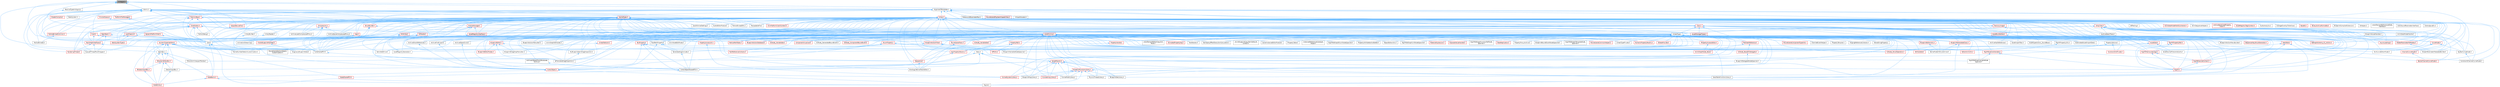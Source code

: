 digraph "IsIntegral.h"
{
 // INTERACTIVE_SVG=YES
 // LATEX_PDF_SIZE
  bgcolor="transparent";
  edge [fontname=Helvetica,fontsize=10,labelfontname=Helvetica,labelfontsize=10];
  node [fontname=Helvetica,fontsize=10,shape=box,height=0.2,width=0.4];
  Node1 [id="Node000001",label="IsIntegral.h",height=0.2,width=0.4,color="gray40", fillcolor="grey60", style="filled", fontcolor="black",tooltip=" "];
  Node1 -> Node2 [id="edge1_Node000001_Node000002",dir="back",color="steelblue1",style="solid",tooltip=" "];
  Node2 [id="Node000002",label="AlignmentTemplates.h",height=0.2,width=0.4,color="grey40", fillcolor="white", style="filled",URL="$dd/d32/AlignmentTemplates_8h.html",tooltip=" "];
  Node2 -> Node3 [id="edge2_Node000002_Node000003",dir="back",color="steelblue1",style="solid",tooltip=" "];
  Node3 [id="Node000003",label="Array.h",height=0.2,width=0.4,color="red", fillcolor="#FFF0F0", style="filled",URL="$df/dd0/Array_8h.html",tooltip=" "];
  Node3 -> Node4 [id="edge3_Node000003_Node000004",dir="back",color="steelblue1",style="solid",tooltip=" "];
  Node4 [id="Node000004",label="ABTesting.h",height=0.2,width=0.4,color="grey40", fillcolor="white", style="filled",URL="$d6/dec/ABTesting_8h.html",tooltip=" "];
  Node3 -> Node5 [id="edge4_Node000003_Node000005",dir="back",color="steelblue1",style="solid",tooltip=" "];
  Node5 [id="Node000005",label="AIHelpers.h",height=0.2,width=0.4,color="grey40", fillcolor="white", style="filled",URL="$d1/d0d/AIHelpers_8h.html",tooltip=" "];
  Node3 -> Node6 [id="edge5_Node000003_Node000006",dir="back",color="steelblue1",style="solid",tooltip=" "];
  Node6 [id="Node000006",label="ActorElementEditorAssetData\lInterface.h",height=0.2,width=0.4,color="grey40", fillcolor="white", style="filled",URL="$d9/d7b/ActorElementEditorAssetDataInterface_8h.html",tooltip=" "];
  Node3 -> Node7 [id="edge6_Node000003_Node000007",dir="back",color="steelblue1",style="solid",tooltip=" "];
  Node7 [id="Node000007",label="ActorSoundParameterInterface.h",height=0.2,width=0.4,color="grey40", fillcolor="white", style="filled",URL="$de/d9f/ActorSoundParameterInterface_8h.html",tooltip=" "];
  Node3 -> Node8 [id="edge7_Node000003_Node000008",dir="back",color="steelblue1",style="solid",tooltip=" "];
  Node8 [id="Node000008",label="AndroidJavaEnv.h",height=0.2,width=0.4,color="grey40", fillcolor="white", style="filled",URL="$d6/d94/AndroidJavaEnv_8h.html",tooltip=" "];
  Node3 -> Node9 [id="edge8_Node000003_Node000009",dir="back",color="steelblue1",style="solid",tooltip=" "];
  Node9 [id="Node000009",label="AnimDataModelHasher.h",height=0.2,width=0.4,color="grey40", fillcolor="white", style="filled",URL="$d1/d21/AnimDataModelHasher_8h.html",tooltip=" "];
  Node3 -> Node10 [id="edge9_Node000003_Node000010",dir="back",color="steelblue1",style="solid",tooltip=" "];
  Node10 [id="Node000010",label="AnimDataModelNotifyCollector.h",height=0.2,width=0.4,color="red", fillcolor="#FFF0F0", style="filled",URL="$dc/d99/AnimDataModelNotifyCollector_8h.html",tooltip=" "];
  Node3 -> Node179 [id="edge10_Node000003_Node000179",dir="back",color="steelblue1",style="solid",tooltip=" "];
  Node179 [id="Node000179",label="AnimGraphAttributes.h",height=0.2,width=0.4,color="grey40", fillcolor="white", style="filled",URL="$d3/d40/AnimGraphAttributes_8h.html",tooltip=" "];
  Node3 -> Node180 [id="edge11_Node000003_Node000180",dir="back",color="steelblue1",style="solid",tooltip=" "];
  Node180 [id="Node000180",label="AnimNodeEditMode.h",height=0.2,width=0.4,color="grey40", fillcolor="white", style="filled",URL="$df/df6/AnimNodeEditMode_8h.html",tooltip=" "];
  Node3 -> Node181 [id="edge12_Node000003_Node000181",dir="back",color="steelblue1",style="solid",tooltip=" "];
  Node181 [id="Node000181",label="AnimSequenceHelpers.h",height=0.2,width=0.4,color="grey40", fillcolor="white", style="filled",URL="$dd/d12/AnimSequenceHelpers_8h.html",tooltip=" "];
  Node3 -> Node182 [id="edge13_Node000003_Node000182",dir="back",color="steelblue1",style="solid",tooltip=" "];
  Node182 [id="Node000182",label="App.h",height=0.2,width=0.4,color="red", fillcolor="#FFF0F0", style="filled",URL="$de/d8b/App_8h.html",tooltip=" "];
  Node182 -> Node184 [id="edge14_Node000182_Node000184",dir="back",color="steelblue1",style="solid",tooltip=" "];
  Node184 [id="Node000184",label="Core.h",height=0.2,width=0.4,color="grey40", fillcolor="white", style="filled",URL="$d6/dd7/Core_8h.html",tooltip=" "];
  Node184 -> Node185 [id="edge15_Node000184_Node000185",dir="back",color="steelblue1",style="solid",tooltip=" "];
  Node185 [id="Node000185",label="CoreUObject.h",height=0.2,width=0.4,color="red", fillcolor="#FFF0F0", style="filled",URL="$d0/ded/CoreUObject_8h.html",tooltip=" "];
  Node185 -> Node19 [id="edge16_Node000185_Node000019",dir="back",color="steelblue1",style="solid",tooltip=" "];
  Node19 [id="Node000019",label="Engine.h",height=0.2,width=0.4,color="grey40", fillcolor="white", style="filled",URL="$d1/d34/Public_2Engine_8h.html",tooltip=" "];
  Node185 -> Node186 [id="edge17_Node000185_Node000186",dir="back",color="steelblue1",style="solid",tooltip=" "];
  Node186 [id="Node000186",label="SlateBasics.h",height=0.2,width=0.4,color="red", fillcolor="#FFF0F0", style="filled",URL="$da/d2f/SlateBasics_8h.html",tooltip=" "];
  Node186 -> Node19 [id="edge18_Node000186_Node000019",dir="back",color="steelblue1",style="solid",tooltip=" "];
  Node186 -> Node188 [id="edge19_Node000186_Node000188",dir="back",color="steelblue1",style="solid",tooltip=" "];
  Node188 [id="Node000188",label="SlateExtras.h",height=0.2,width=0.4,color="red", fillcolor="#FFF0F0", style="filled",URL="$d8/dec/SlateExtras_8h.html",tooltip=" "];
  Node184 -> Node19 [id="edge20_Node000184_Node000019",dir="back",color="steelblue1",style="solid",tooltip=" "];
  Node184 -> Node186 [id="edge21_Node000184_Node000186",dir="back",color="steelblue1",style="solid",tooltip=" "];
  Node182 -> Node190 [id="edge22_Node000182_Node000190",dir="back",color="steelblue1",style="solid",tooltip=" "];
  Node190 [id="Node000190",label="CoreSharedPCH.h",height=0.2,width=0.4,color="grey40", fillcolor="white", style="filled",URL="$d8/de5/CoreSharedPCH_8h.html",tooltip=" "];
  Node190 -> Node191 [id="edge23_Node000190_Node000191",dir="back",color="steelblue1",style="solid",tooltip=" "];
  Node191 [id="Node000191",label="CoreUObjectSharedPCH.h",height=0.2,width=0.4,color="grey40", fillcolor="white", style="filled",URL="$de/d2f/CoreUObjectSharedPCH_8h.html",tooltip=" "];
  Node191 -> Node192 [id="edge24_Node000191_Node000192",dir="back",color="steelblue1",style="solid",tooltip=" "];
  Node192 [id="Node000192",label="SlateSharedPCH.h",height=0.2,width=0.4,color="red", fillcolor="#FFF0F0", style="filled",URL="$d1/dfc/SlateSharedPCH_8h.html",tooltip=" "];
  Node3 -> Node1001 [id="edge25_Node000003_Node001001",dir="back",color="steelblue1",style="solid",tooltip=" "];
  Node1001 [id="Node001001",label="ArchiveFindCulprit.h",height=0.2,width=0.4,color="grey40", fillcolor="white", style="filled",URL="$de/d30/ArchiveFindCulprit_8h.html",tooltip=" "];
  Node1001 -> Node185 [id="edge26_Node001001_Node000185",dir="back",color="steelblue1",style="solid",tooltip=" "];
  Node3 -> Node1002 [id="edge27_Node000003_Node001002",dir="back",color="steelblue1",style="solid",tooltip=" "];
  Node1002 [id="Node001002",label="ArchiveHasReferences.h",height=0.2,width=0.4,color="grey40", fillcolor="white", style="filled",URL="$d8/df1/ArchiveHasReferences_8h.html",tooltip=" "];
  Node3 -> Node1003 [id="edge28_Node000003_Node001003",dir="back",color="steelblue1",style="solid",tooltip=" "];
  Node1003 [id="Node001003",label="ArchiveLoadCompressedProxy.h",height=0.2,width=0.4,color="grey40", fillcolor="white", style="filled",URL="$d0/deb/ArchiveLoadCompressedProxy_8h.html",tooltip=" "];
  Node3 -> Node1004 [id="edge29_Node000003_Node001004",dir="back",color="steelblue1",style="solid",tooltip=" "];
  Node1004 [id="Node001004",label="ArchiveObjectCrc32.h",height=0.2,width=0.4,color="grey40", fillcolor="white", style="filled",URL="$d8/d12/ArchiveObjectCrc32_8h.html",tooltip=" "];
  Node1004 -> Node185 [id="edge30_Node001004_Node000185",dir="back",color="steelblue1",style="solid",tooltip=" "];
  Node3 -> Node1005 [id="edge31_Node000003_Node001005",dir="back",color="steelblue1",style="solid",tooltip=" "];
  Node1005 [id="Node001005",label="ArchiveSaveCompressedProxy.h",height=0.2,width=0.4,color="grey40", fillcolor="white", style="filled",URL="$d4/dee/ArchiveSaveCompressedProxy_8h.html",tooltip=" "];
  Node3 -> Node1006 [id="edge32_Node000003_Node001006",dir="back",color="steelblue1",style="solid",tooltip=" "];
  Node1006 [id="Node001006",label="ArchiveSerializedProperty\lChain.h",height=0.2,width=0.4,color="red", fillcolor="#FFF0F0", style="filled",URL="$d0/dd3/ArchiveSerializedPropertyChain_8h.html",tooltip=" "];
  Node3 -> Node1011 [id="edge33_Node000003_Node001011",dir="back",color="steelblue1",style="solid",tooltip=" "];
  Node1011 [id="Node001011",label="ArchiveShowReferences.h",height=0.2,width=0.4,color="grey40", fillcolor="white", style="filled",URL="$db/d28/ArchiveShowReferences_8h.html",tooltip=" "];
  Node1011 -> Node185 [id="edge34_Node001011_Node000185",dir="back",color="steelblue1",style="solid",tooltip=" "];
  Node3 -> Node1012 [id="edge35_Node000003_Node001012",dir="back",color="steelblue1",style="solid",tooltip=" "];
  Node1012 [id="Node001012",label="ArchiveStackTrace.h",height=0.2,width=0.4,color="grey40", fillcolor="white", style="filled",URL="$d9/d16/ArchiveStackTrace_8h.html",tooltip=" "];
  Node3 -> Node1013 [id="edge36_Node000003_Node001013",dir="back",color="steelblue1",style="solid",tooltip=" "];
  Node1013 [id="Node001013",label="ArchiveUObjectFromStructured\lArchive.h",height=0.2,width=0.4,color="grey40", fillcolor="white", style="filled",URL="$d2/d52/ArchiveUObjectFromStructuredArchive_8h.html",tooltip=" "];
  Node1013 -> Node191 [id="edge37_Node001013_Node000191",dir="back",color="steelblue1",style="solid",tooltip=" "];
  Node3 -> Node1014 [id="edge38_Node000003_Node001014",dir="back",color="steelblue1",style="solid",tooltip=" "];
  Node1014 [id="Node001014",label="ArrayBuilder.h",height=0.2,width=0.4,color="grey40", fillcolor="white", style="filled",URL="$d1/d4b/ArrayBuilder_8h.html",tooltip=" "];
  Node1014 -> Node184 [id="edge39_Node001014_Node000184",dir="back",color="steelblue1",style="solid",tooltip=" "];
  Node3 -> Node1015 [id="edge40_Node000003_Node001015",dir="back",color="steelblue1",style="solid",tooltip=" "];
  Node1015 [id="Node001015",label="ArrayReader.h",height=0.2,width=0.4,color="grey40", fillcolor="white", style="filled",URL="$d8/d40/ArrayReader_8h.html",tooltip=" "];
  Node1015 -> Node184 [id="edge41_Node001015_Node000184",dir="back",color="steelblue1",style="solid",tooltip=" "];
  Node3 -> Node1016 [id="edge42_Node000003_Node001016",dir="back",color="steelblue1",style="solid",tooltip=" "];
  Node1016 [id="Node001016",label="ArrayView.h",height=0.2,width=0.4,color="red", fillcolor="#FFF0F0", style="filled",URL="$d7/df4/ArrayView_8h.html",tooltip=" "];
  Node1016 -> Node9 [id="edge43_Node001016_Node000009",dir="back",color="steelblue1",style="solid",tooltip=" "];
  Node1016 -> Node1012 [id="edge44_Node001016_Node001012",dir="back",color="steelblue1",style="solid",tooltip=" "];
  Node1016 -> Node1020 [id="edge45_Node001016_Node001020",dir="back",color="steelblue1",style="solid",tooltip=" "];
  Node1020 [id="Node001020",label="AssetData.h",height=0.2,width=0.4,color="red", fillcolor="#FFF0F0", style="filled",URL="$d9/d19/AssetData_8h.html",tooltip=" "];
  Node1020 -> Node1040 [id="edge46_Node001020_Node001040",dir="back",color="steelblue1",style="solid",tooltip=" "];
  Node1040 [id="Node001040",label="AssetRegistryGenerator.h",height=0.2,width=0.4,color="grey40", fillcolor="white", style="filled",URL="$df/dd1/AssetRegistryGenerator_8h.html",tooltip=" "];
  Node1020 -> Node1042 [id="edge47_Node001020_Node001042",dir="back",color="steelblue1",style="solid",tooltip=" "];
  Node1042 [id="Node001042",label="AssetSourceFilenameCache.h",height=0.2,width=0.4,color="grey40", fillcolor="white", style="filled",URL="$dd/d16/AssetSourceFilenameCache_8h.html",tooltip=" "];
  Node1020 -> Node1354 [id="edge48_Node001020_Node001354",dir="back",color="steelblue1",style="solid",tooltip=" "];
  Node1354 [id="Node001354",label="EditorAnimUtils.h",height=0.2,width=0.4,color="red", fillcolor="#FFF0F0", style="filled",URL="$d1/dd4/EditorAnimUtils_8h.html",tooltip=" "];
  Node1016 -> Node1522 [id="edge49_Node001016_Node001522",dir="back",color="steelblue1",style="solid",tooltip=" "];
  Node1522 [id="Node001522",label="AsyncLoading2.h",height=0.2,width=0.4,color="red", fillcolor="#FFF0F0", style="filled",URL="$dd/db7/AsyncLoading2_8h.html",tooltip=" "];
  Node1016 -> Node1552 [id="edge50_Node001016_Node001552",dir="back",color="steelblue1",style="solid",tooltip=" "];
  Node1552 [id="Node001552",label="BezierChannelCurveModel.h",height=0.2,width=0.4,color="red", fillcolor="#FFF0F0", style="filled",URL="$d3/d63/BezierChannelCurveModel_8h.html",tooltip=" "];
  Node1016 -> Node1556 [id="edge51_Node001016_Node001556",dir="back",color="steelblue1",style="solid",tooltip=" "];
  Node1556 [id="Node001556",label="BlueprintAssetHandler.h",height=0.2,width=0.4,color="grey40", fillcolor="white", style="filled",URL="$d0/d84/BlueprintAssetHandler_8h.html",tooltip=" "];
  Node1016 -> Node3024 [id="edge52_Node001016_Node003024",dir="back",color="steelblue1",style="solid",tooltip=" "];
  Node3024 [id="Node003024",label="ChannelCurveModel.h",height=0.2,width=0.4,color="red", fillcolor="#FFF0F0", style="filled",URL="$de/dfa/ChannelCurveModel_8h.html",tooltip=" "];
  Node3024 -> Node1552 [id="edge53_Node003024_Node001552",dir="back",color="steelblue1",style="solid",tooltip=" "];
  Node1016 -> Node3026 [id="edge54_Node001016_Node003026",dir="back",color="steelblue1",style="solid",tooltip=" "];
  Node3026 [id="Node003026",label="ConstraintChannelCurveModel.h",height=0.2,width=0.4,color="grey40", fillcolor="white", style="filled",URL="$d9/d5f/ConstraintChannelCurveModel_8h.html",tooltip=" "];
  Node1016 -> Node184 [id="edge55_Node001016_Node000184",dir="back",color="steelblue1",style="solid",tooltip=" "];
  Node1016 -> Node190 [id="edge56_Node001016_Node000190",dir="back",color="steelblue1",style="solid",tooltip=" "];
  Node1016 -> Node3027 [id="edge57_Node001016_Node003027",dir="back",color="steelblue1",style="solid",tooltip=" "];
  Node3027 [id="Node003027",label="CurveModel.h",height=0.2,width=0.4,color="red", fillcolor="#FFF0F0", style="filled",URL="$de/d1c/CurveModel_8h.html",tooltip=" "];
  Node3027 -> Node3024 [id="edge58_Node003027_Node003024",dir="back",color="steelblue1",style="solid",tooltip=" "];
  Node3027 -> Node3029 [id="edge59_Node003027_Node003029",dir="back",color="steelblue1",style="solid",tooltip=" "];
  Node3029 [id="Node003029",label="KeyBarCurveModel.h",height=0.2,width=0.4,color="grey40", fillcolor="white", style="filled",URL="$d7/da1/KeyBarCurveModel_8h.html",tooltip=" "];
  Node3029 -> Node3026 [id="edge60_Node003029_Node003026",dir="back",color="steelblue1",style="solid",tooltip=" "];
  Node3027 -> Node3031 [id="edge61_Node003027_Node003031",dir="back",color="steelblue1",style="solid",tooltip=" "];
  Node3031 [id="Node003031",label="RichCurveEditorModel.h",height=0.2,width=0.4,color="grey40", fillcolor="white", style="filled",URL="$d9/d48/RichCurveEditorModel_8h.html",tooltip=" "];
  Node1016 -> Node1201 [id="edge62_Node001016_Node001201",dir="back",color="steelblue1",style="solid",tooltip=" "];
  Node1201 [id="Node001201",label="EdGraphSchema_K2_Actions.h",height=0.2,width=0.4,color="red", fillcolor="#FFF0F0", style="filled",URL="$d8/d9c/EdGraphSchema__K2__Actions_8h.html",tooltip=" "];
  Node1016 -> Node3727 [id="edge63_Node001016_Node003727",dir="back",color="steelblue1",style="solid",tooltip=" "];
  Node3727 [id="Node003727",label="ISequencer.h",height=0.2,width=0.4,color="red", fillcolor="#FFF0F0", style="filled",URL="$d7/d1d/ISequencer_8h.html",tooltip=" "];
  Node3727 -> Node1792 [id="edge64_Node003727_Node001792",dir="back",color="steelblue1",style="solid",tooltip=" "];
  Node1792 [id="Node001792",label="BindingLifetimeTrackEditor.h",height=0.2,width=0.4,color="grey40", fillcolor="white", style="filled",URL="$db/d3c/BindingLifetimeTrackEditor_8h.html",tooltip=" "];
  Node1016 -> Node3029 [id="edge65_Node001016_Node003029",dir="back",color="steelblue1",style="solid",tooltip=" "];
  Node1016 -> Node4152 [id="edge66_Node001016_Node004152",dir="back",color="steelblue1",style="solid",tooltip=" "];
  Node4152 [id="Node004152",label="MovieSceneTrack.h",height=0.2,width=0.4,color="red", fillcolor="#FFF0F0", style="filled",URL="$d6/db2/MovieSceneTrack_8h.html",tooltip=" "];
  Node4152 -> Node1792 [id="edge67_Node004152_Node001792",dir="back",color="steelblue1",style="solid",tooltip=" "];
  Node1016 -> Node3031 [id="edge68_Node001016_Node003031",dir="back",color="steelblue1",style="solid",tooltip=" "];
  Node1016 -> Node1249 [id="edge69_Node001016_Node001249",dir="back",color="steelblue1",style="solid",tooltip=" "];
  Node1249 [id="Node001249",label="RigVM.h",height=0.2,width=0.4,color="red", fillcolor="#FFF0F0", style="filled",URL="$d0/d5e/RigVM_8h.html",tooltip=" "];
  Node1016 -> Node3062 [id="edge70_Node001016_Node003062",dir="back",color="steelblue1",style="solid",tooltip=" "];
  Node3062 [id="Node003062",label="RigVMExecuteContext.h",height=0.2,width=0.4,color="red", fillcolor="#FFF0F0", style="filled",URL="$d8/d0d/RigVMExecuteContext_8h.html",tooltip=" "];
  Node3062 -> Node1249 [id="edge71_Node003062_Node001249",dir="back",color="steelblue1",style="solid",tooltip=" "];
  Node1016 -> Node2740 [id="edge72_Node001016_Node002740",dir="back",color="steelblue1",style="solid",tooltip=" "];
  Node2740 [id="Node002740",label="UnrealType.h",height=0.2,width=0.4,color="grey40", fillcolor="white", style="filled",URL="$d6/d2f/UnrealType_8h.html",tooltip=" "];
  Node2740 -> Node2741 [id="edge73_Node002740_Node002741",dir="back",color="steelblue1",style="solid",tooltip=" "];
  Node2741 [id="Node002741",label="AIDataProvider.h",height=0.2,width=0.4,color="red", fillcolor="#FFF0F0", style="filled",URL="$dd/d5b/AIDataProvider_8h.html",tooltip=" "];
  Node2740 -> Node2751 [id="edge74_Node002740_Node002751",dir="back",color="steelblue1",style="solid",tooltip=" "];
  Node2751 [id="Node002751",label="ActorElementEditorCopyAnd\lPaste.h",height=0.2,width=0.4,color="grey40", fillcolor="white", style="filled",URL="$d8/dc2/ActorElementEditorCopyAndPaste_8h.html",tooltip=" "];
  Node2740 -> Node60 [id="edge75_Node002740_Node000060",dir="back",color="steelblue1",style="solid",tooltip=" "];
  Node60 [id="Node000060",label="AnimGraphNode_Base.h",height=0.2,width=0.4,color="red", fillcolor="#FFF0F0", style="filled",URL="$d0/dfb/AnimGraphNode__Base_8h.html",tooltip=" "];
  Node2740 -> Node2752 [id="edge76_Node002740_Node002752",dir="back",color="steelblue1",style="solid",tooltip=" "];
  Node2752 [id="Node002752",label="AnimatedPropertyKey.h",height=0.2,width=0.4,color="red", fillcolor="#FFF0F0", style="filled",URL="$df/dee/AnimatedPropertyKey_8h.html",tooltip=" "];
  Node2740 -> Node2759 [id="edge77_Node002740_Node002759",dir="back",color="steelblue1",style="solid",tooltip=" "];
  Node2759 [id="Node002759",label="AttributeSet.h",height=0.2,width=0.4,color="red", fillcolor="#FFF0F0", style="filled",URL="$da/d01/AttributeSet_8h.html",tooltip=" "];
  Node2740 -> Node864 [id="edge78_Node002740_Node000864",dir="back",color="steelblue1",style="solid",tooltip=" "];
  Node864 [id="Node000864",label="BPVariableDragDropAction.h",height=0.2,width=0.4,color="grey40", fillcolor="white", style="filled",URL="$dd/d23/BPVariableDragDropAction_8h.html",tooltip=" "];
  Node2740 -> Node1552 [id="edge79_Node002740_Node001552",dir="back",color="steelblue1",style="solid",tooltip=" "];
  Node2740 -> Node2855 [id="edge80_Node002740_Node002855",dir="back",color="steelblue1",style="solid",tooltip=" "];
  Node2855 [id="Node002855",label="BlueprintActionFilter.h",height=0.2,width=0.4,color="red", fillcolor="#FFF0F0", style="filled",URL="$d5/d2a/BlueprintActionFilter_8h.html",tooltip=" "];
  Node2855 -> Node865 [id="edge81_Node002855_Node000865",dir="back",color="steelblue1",style="solid",tooltip=" "];
  Node865 [id="Node000865",label="BlueprintDragDropMenuItem.h",height=0.2,width=0.4,color="grey40", fillcolor="white", style="filled",URL="$dc/deb/BlueprintDragDropMenuItem_8h.html",tooltip=" "];
  Node2855 -> Node2156 [id="edge82_Node002855_Node002156",dir="back",color="steelblue1",style="solid",tooltip=" "];
  Node2156 [id="Node002156",label="BlueprintVariableNodeSpawner.h",height=0.2,width=0.4,color="grey40", fillcolor="white", style="filled",URL="$db/dba/BlueprintVariableNodeSpawner_8h.html",tooltip=" "];
  Node2855 -> Node2109 [id="edge83_Node002855_Node002109",dir="back",color="steelblue1",style="solid",tooltip=" "];
  Node2109 [id="Node002109",label="K2Node_StructOperation.h",height=0.2,width=0.4,color="red", fillcolor="#FFF0F0", style="filled",URL="$d1/d1c/K2Node__StructOperation_8h.html",tooltip=" "];
  Node2740 -> Node1121 [id="edge84_Node002740_Node001121",dir="back",color="steelblue1",style="solid",tooltip=" "];
  Node1121 [id="Node001121",label="BlueprintBoundEventNodeSpawner.h",height=0.2,width=0.4,color="grey40", fillcolor="white", style="filled",URL="$dc/d31/BlueprintBoundEventNodeSpawner_8h.html",tooltip=" "];
  Node2740 -> Node1083 [id="edge85_Node002740_Node001083",dir="back",color="steelblue1",style="solid",tooltip=" "];
  Node1083 [id="Node001083",label="BlueprintDelegateNodeSpawner.h",height=0.2,width=0.4,color="grey40", fillcolor="white", style="filled",URL="$dc/d16/BlueprintDelegateNodeSpawner_8h.html",tooltip=" "];
  Node2740 -> Node1199 [id="edge86_Node002740_Node001199",dir="back",color="steelblue1",style="solid",tooltip=" "];
  Node1199 [id="Node001199",label="BlueprintEditorUtils.h",height=0.2,width=0.4,color="red", fillcolor="#FFF0F0", style="filled",URL="$d7/d3d/BlueprintEditorUtils_8h.html",tooltip=" "];
  Node1199 -> Node841 [id="edge87_Node001199_Node000841",dir="back",color="steelblue1",style="solid",tooltip=" "];
  Node841 [id="Node000841",label="GameModeInfoCustomizer.h",height=0.2,width=0.4,color="grey40", fillcolor="white", style="filled",URL="$d5/df3/GameModeInfoCustomizer_8h.html",tooltip=" "];
  Node2740 -> Node2860 [id="edge88_Node002740_Node002860",dir="back",color="steelblue1",style="solid",tooltip=" "];
  Node2860 [id="Node002860",label="BlueprintFunctionLibrary.h",height=0.2,width=0.4,color="red", fillcolor="#FFF0F0", style="filled",URL="$d3/d94/BlueprintFunctionLibrary_8h.html",tooltip=" "];
  Node2860 -> Node2866 [id="edge89_Node002860_Node002866",dir="back",color="steelblue1",style="solid",tooltip=" "];
  Node2866 [id="Node002866",label="BlueprintMapLibrary.h",height=0.2,width=0.4,color="grey40", fillcolor="white", style="filled",URL="$d2/d19/BlueprintMapLibrary_8h.html",tooltip=" "];
  Node2860 -> Node2869 [id="edge90_Node002860_Node002869",dir="back",color="steelblue1",style="solid",tooltip=" "];
  Node2869 [id="Node002869",label="BlueprintSetLibrary.h",height=0.2,width=0.4,color="grey40", fillcolor="white", style="filled",URL="$d2/d1a/BlueprintSetLibrary_8h.html",tooltip=" "];
  Node2860 -> Node2880 [id="edge91_Node002860_Node002880",dir="back",color="steelblue1",style="solid",tooltip=" "];
  Node2880 [id="Node002880",label="DataTableFunctionLibrary.h",height=0.2,width=0.4,color="grey40", fillcolor="white", style="filled",URL="$d8/df7/DataTableFunctionLibrary_8h.html",tooltip=" "];
  Node2860 -> Node19 [id="edge92_Node002860_Node000019",dir="back",color="steelblue1",style="solid",tooltip=" "];
  Node2860 -> Node2895 [id="edge93_Node002860_Node002895",dir="back",color="steelblue1",style="solid",tooltip=" "];
  Node2895 [id="Node002895",label="KismetArrayLibrary.h",height=0.2,width=0.4,color="red", fillcolor="#FFF0F0", style="filled",URL="$d0/d04/KismetArrayLibrary_8h.html",tooltip=" "];
  Node2860 -> Node2901 [id="edge94_Node002860_Node002901",dir="back",color="steelblue1",style="solid",tooltip=" "];
  Node2901 [id="Node002901",label="KismetMathLibrary.h",height=0.2,width=0.4,color="grey40", fillcolor="white", style="filled",URL="$d9/d07/KismetMathLibrary_8h.html",tooltip=" "];
  Node2860 -> Node2906 [id="edge95_Node002860_Node002906",dir="back",color="steelblue1",style="solid",tooltip=" "];
  Node2906 [id="Node002906",label="KismetSystemLibrary.h",height=0.2,width=0.4,color="red", fillcolor="#FFF0F0", style="filled",URL="$da/d0f/KismetSystemLibrary_8h.html",tooltip=" "];
  Node2860 -> Node412 [id="edge96_Node002860_Node000412",dir="back",color="steelblue1",style="solid",tooltip=" "];
  Node412 [id="Node000412",label="PhysicsThreadLibrary.h",height=0.2,width=0.4,color="grey40", fillcolor="white", style="filled",URL="$dd/df6/PhysicsThreadLibrary_8h.html",tooltip=" "];
  Node2740 -> Node3017 [id="edge97_Node002740_Node003017",dir="back",color="steelblue1",style="solid",tooltip=" "];
  Node3017 [id="Node003017",label="BlueprintGeneratedClass.h",height=0.2,width=0.4,color="red", fillcolor="#FFF0F0", style="filled",URL="$d6/d77/BlueprintGeneratedClass_8h.html",tooltip=" "];
  Node3017 -> Node19 [id="edge98_Node003017_Node000019",dir="back",color="steelblue1",style="solid",tooltip=" "];
  Node3017 -> Node841 [id="edge99_Node003017_Node000841",dir="back",color="steelblue1",style="solid",tooltip=" "];
  Node2740 -> Node2866 [id="edge100_Node002740_Node002866",dir="back",color="steelblue1",style="solid",tooltip=" "];
  Node2740 -> Node2869 [id="edge101_Node002740_Node002869",dir="back",color="steelblue1",style="solid",tooltip=" "];
  Node2740 -> Node2156 [id="edge102_Node002740_Node002156",dir="back",color="steelblue1",style="solid",tooltip=" "];
  Node2740 -> Node3024 [id="edge103_Node002740_Node003024",dir="back",color="steelblue1",style="solid",tooltip=" "];
  Node2740 -> Node2887 [id="edge104_Node002740_Node002887",dir="back",color="steelblue1",style="solid",tooltip=" "];
  Node2887 [id="Node002887",label="ComponentVisualizer.h",height=0.2,width=0.4,color="red", fillcolor="#FFF0F0", style="filled",URL="$d3/d9b/ComponentVisualizer_8h.html",tooltip=" "];
  Node2740 -> Node3026 [id="edge105_Node002740_Node003026",dir="back",color="steelblue1",style="solid",tooltip=" "];
  Node2740 -> Node185 [id="edge106_Node002740_Node000185",dir="back",color="steelblue1",style="solid",tooltip=" "];
  Node2740 -> Node191 [id="edge107_Node002740_Node000191",dir="back",color="steelblue1",style="solid",tooltip=" "];
  Node2740 -> Node3027 [id="edge108_Node002740_Node003027",dir="back",color="steelblue1",style="solid",tooltip=" "];
  Node2740 -> Node3033 [id="edge109_Node002740_Node003033",dir="back",color="steelblue1",style="solid",tooltip=" "];
  Node3033 [id="Node003033",label="DataReplication.h",height=0.2,width=0.4,color="red", fillcolor="#FFF0F0", style="filled",URL="$d8/d2a/DataReplication_8h.html",tooltip=" "];
  Node2740 -> Node3035 [id="edge110_Node002740_Node003035",dir="back",color="steelblue1",style="solid",tooltip=" "];
  Node3035 [id="Node003035",label="DataTable.h",height=0.2,width=0.4,color="red", fillcolor="#FFF0F0", style="filled",URL="$d3/dba/DataTable_8h.html",tooltip=" "];
  Node3035 -> Node2759 [id="edge111_Node003035_Node002759",dir="back",color="steelblue1",style="solid",tooltip=" "];
  Node3035 -> Node2880 [id="edge112_Node003035_Node002880",dir="back",color="steelblue1",style="solid",tooltip=" "];
  Node3035 -> Node19 [id="edge113_Node003035_Node000019",dir="back",color="steelblue1",style="solid",tooltip=" "];
  Node2740 -> Node2880 [id="edge114_Node002740_Node002880",dir="back",color="steelblue1",style="solid",tooltip=" "];
  Node2740 -> Node1728 [id="edge115_Node002740_Node001728",dir="back",color="steelblue1",style="solid",tooltip=" "];
  Node1728 [id="Node001728",label="DiffUtils.h",height=0.2,width=0.4,color="red", fillcolor="#FFF0F0", style="filled",URL="$d4/d91/DiffUtils_8h.html",tooltip=" "];
  Node2740 -> Node1201 [id="edge116_Node002740_Node001201",dir="back",color="steelblue1",style="solid",tooltip=" "];
  Node2740 -> Node1354 [id="edge117_Node002740_Node001354",dir="back",color="steelblue1",style="solid",tooltip=" "];
  Node2740 -> Node3060 [id="edge118_Node002740_Node003060",dir="back",color="steelblue1",style="solid",tooltip=" "];
  Node3060 [id="Node003060",label="EnumProperty.h",height=0.2,width=0.4,color="red", fillcolor="#FFF0F0", style="filled",URL="$de/d91/EnumProperty_8h.html",tooltip=" "];
  Node3060 -> Node185 [id="edge119_Node003060_Node000185",dir="back",color="steelblue1",style="solid",tooltip=" "];
  Node3060 -> Node2023 [id="edge120_Node003060_Node002023",dir="back",color="steelblue1",style="solid",tooltip=" "];
  Node2023 [id="Node002023",label="GeneratedCppIncludes.h",height=0.2,width=0.4,color="grey40", fillcolor="white", style="filled",URL="$d5/d24/GeneratedCppIncludes_8h.html",tooltip=" "];
  Node2023 -> Node191 [id="edge121_Node002023_Node000191",dir="back",color="steelblue1",style="solid",tooltip=" "];
  Node3060 -> Node3061 [id="edge122_Node003060_Node003061",dir="back",color="steelblue1",style="solid",tooltip=" "];
  Node3061 [id="Node003061",label="RigVMMemoryStorage.h",height=0.2,width=0.4,color="red", fillcolor="#FFF0F0", style="filled",URL="$d1/dd5/RigVMMemoryStorage_8h.html",tooltip=" "];
  Node3061 -> Node1249 [id="edge123_Node003061_Node001249",dir="back",color="steelblue1",style="solid",tooltip=" "];
  Node3061 -> Node3062 [id="edge124_Node003061_Node003062",dir="back",color="steelblue1",style="solid",tooltip=" "];
  Node3060 -> Node3067 [id="edge125_Node003060_Node003067",dir="back",color="steelblue1",style="solid",tooltip=" "];
  Node3067 [id="Node003067",label="Stack.h",height=0.2,width=0.4,color="grey40", fillcolor="white", style="filled",URL="$dc/db6/Stack_8h.html",tooltip=" "];
  Node3067 -> Node185 [id="edge126_Node003067_Node000185",dir="back",color="steelblue1",style="solid",tooltip=" "];
  Node3067 -> Node191 [id="edge127_Node003067_Node000191",dir="back",color="steelblue1",style="solid",tooltip=" "];
  Node3067 -> Node2901 [id="edge128_Node003067_Node002901",dir="back",color="steelblue1",style="solid",tooltip=" "];
  Node3067 -> Node3068 [id="edge129_Node003067_Node003068",dir="back",color="steelblue1",style="solid",tooltip=" "];
  Node3068 [id="Node003068",label="ScriptMacros.h",height=0.2,width=0.4,color="red", fillcolor="#FFF0F0", style="filled",URL="$d9/d99/ScriptMacros_8h.html",tooltip=" "];
  Node3068 -> Node2860 [id="edge130_Node003068_Node002860",dir="back",color="steelblue1",style="solid",tooltip=" "];
  Node3068 -> Node2866 [id="edge131_Node003068_Node002866",dir="back",color="steelblue1",style="solid",tooltip=" "];
  Node3068 -> Node2869 [id="edge132_Node003068_Node002869",dir="back",color="steelblue1",style="solid",tooltip=" "];
  Node3068 -> Node185 [id="edge133_Node003068_Node000185",dir="back",color="steelblue1",style="solid",tooltip=" "];
  Node3068 -> Node191 [id="edge134_Node003068_Node000191",dir="back",color="steelblue1",style="solid",tooltip=" "];
  Node3068 -> Node2880 [id="edge135_Node003068_Node002880",dir="back",color="steelblue1",style="solid",tooltip=" "];
  Node3068 -> Node2895 [id="edge136_Node003068_Node002895",dir="back",color="steelblue1",style="solid",tooltip=" "];
  Node3068 -> Node2901 [id="edge137_Node003068_Node002901",dir="back",color="steelblue1",style="solid",tooltip=" "];
  Node3068 -> Node2906 [id="edge138_Node003068_Node002906",dir="back",color="steelblue1",style="solid",tooltip=" "];
  Node3068 -> Node412 [id="edge139_Node003068_Node000412",dir="back",color="steelblue1",style="solid",tooltip=" "];
  Node2740 -> Node3716 [id="edge140_Node002740_Node003716",dir="back",color="steelblue1",style="solid",tooltip=" "];
  Node3716 [id="Node003716",label="ExposedValueHandler.h",height=0.2,width=0.4,color="red", fillcolor="#FFF0F0", style="filled",URL="$df/d8c/ExposedValueHandler_8h.html",tooltip=" "];
  Node2740 -> Node214 [id="edge141_Node002740_Node000214",dir="back",color="steelblue1",style="solid",tooltip=" "];
  Node214 [id="Node000214",label="FastReferenceCollector.h",height=0.2,width=0.4,color="red", fillcolor="#FFF0F0", style="filled",URL="$dd/d44/FastReferenceCollector_8h.html",tooltip=" "];
  Node2740 -> Node3718 [id="edge142_Node002740_Node003718",dir="back",color="steelblue1",style="solid",tooltip=" "];
  Node3718 [id="Node003718",label="FieldIterator.h",height=0.2,width=0.4,color="grey40", fillcolor="white", style="filled",URL="$db/daa/FieldIterator_8h.html",tooltip=" "];
  Node2740 -> Node3719 [id="edge143_Node002740_Node003719",dir="back",color="steelblue1",style="solid",tooltip=" "];
  Node3719 [id="Node003719",label="FieldPathProperty.h",height=0.2,width=0.4,color="grey40", fillcolor="white", style="filled",URL="$d9/d38/FieldPathProperty_8h.html",tooltip=" "];
  Node3719 -> Node185 [id="edge144_Node003719_Node000185",dir="back",color="steelblue1",style="solid",tooltip=" "];
  Node3719 -> Node2023 [id="edge145_Node003719_Node002023",dir="back",color="steelblue1",style="solid",tooltip=" "];
  Node3719 -> Node3068 [id="edge146_Node003719_Node003068",dir="back",color="steelblue1",style="solid",tooltip=" "];
  Node2740 -> Node3720 [id="edge147_Node002740_Node003720",dir="back",color="steelblue1",style="solid",tooltip=" "];
  Node3720 [id="Node003720",label="FunctionUtilsPrivate.h",height=0.2,width=0.4,color="red", fillcolor="#FFF0F0", style="filled",URL="$d1/d21/FunctionUtilsPrivate_8h.html",tooltip=" "];
  Node2740 -> Node841 [id="edge148_Node002740_Node000841",dir="back",color="steelblue1",style="solid",tooltip=" "];
  Node2740 -> Node2824 [id="edge149_Node002740_Node002824",dir="back",color="steelblue1",style="solid",tooltip=" "];
  Node2824 [id="Node002824",label="GameplayEffectExecutionCalculation.h",height=0.2,width=0.4,color="grey40", fillcolor="white", style="filled",URL="$df/d9d/GameplayEffectExecutionCalculation_8h.html",tooltip=" "];
  Node2740 -> Node2023 [id="edge150_Node002740_Node002023",dir="back",color="steelblue1",style="solid",tooltip=" "];
  Node2740 -> Node3722 [id="edge151_Node002740_Node003722",dir="back",color="steelblue1",style="solid",tooltip=" "];
  Node3722 [id="Node003722",label="IAnimBlueprintCopyTermDefaults\lContext.h",height=0.2,width=0.4,color="grey40", fillcolor="white", style="filled",URL="$dc/d21/IAnimBlueprintCopyTermDefaultsContext_8h.html",tooltip=" "];
  Node2740 -> Node3723 [id="edge152_Node002740_Node003723",dir="back",color="steelblue1",style="solid",tooltip=" "];
  Node3723 [id="Node003723",label="ILevelInstanceEditorModule.h",height=0.2,width=0.4,color="grey40", fillcolor="white", style="filled",URL="$d4/d1d/ILevelInstanceEditorModule_8h.html",tooltip=" "];
  Node2740 -> Node3724 [id="edge153_Node002740_Node003724",dir="back",color="steelblue1",style="solid",tooltip=" "];
  Node3724 [id="Node003724",label="IPropertyAccessEditor.h",height=0.2,width=0.4,color="red", fillcolor="#FFF0F0", style="filled",URL="$de/d40/IPropertyAccessEditor_8h.html",tooltip=" "];
  Node3724 -> Node60 [id="edge154_Node003724_Node000060",dir="back",color="steelblue1",style="solid",tooltip=" "];
  Node2740 -> Node1048 [id="edge155_Node002740_Node001048",dir="back",color="steelblue1",style="solid",tooltip=" "];
  Node1048 [id="Node001048",label="IPropertyTable.h",height=0.2,width=0.4,color="grey40", fillcolor="white", style="filled",URL="$d5/d90/IPropertyTable_8h.html",tooltip=" "];
  Node2740 -> Node3725 [id="edge156_Node002740_Node003725",dir="back",color="steelblue1",style="solid",tooltip=" "];
  Node3725 [id="Node003725",label="InstancedReferenceSubobject\lHelper.h",height=0.2,width=0.4,color="grey40", fillcolor="white", style="filled",URL="$d5/d98/InstancedReferenceSubobjectHelper_8h.html",tooltip=" "];
  Node2740 -> Node1082 [id="edge157_Node002740_Node001082",dir="back",color="steelblue1",style="solid",tooltip=" "];
  Node1082 [id="Node001082",label="K2Node_BaseMCDelegate.h",height=0.2,width=0.4,color="red", fillcolor="#FFF0F0", style="filled",URL="$dd/d9b/K2Node__BaseMCDelegate_8h.html",tooltip=" "];
  Node1082 -> Node1083 [id="edge158_Node001082_Node001083",dir="back",color="steelblue1",style="solid",tooltip=" "];
  Node2740 -> Node1108 [id="edge159_Node002740_Node001108",dir="back",color="steelblue1",style="solid",tooltip=" "];
  Node1108 [id="Node001108",label="K2Node_ComponentBoundEvent.h",height=0.2,width=0.4,color="red", fillcolor="#FFF0F0", style="filled",URL="$d7/d15/K2Node__ComponentBoundEvent_8h.html",tooltip=" "];
  Node2740 -> Node1124 [id="edge160_Node002740_Node001124",dir="back",color="steelblue1",style="solid",tooltip=" "];
  Node1124 [id="Node001124",label="K2Node_GeneratedBoundEvent.h",height=0.2,width=0.4,color="grey40", fillcolor="white", style="filled",URL="$d4/dc1/K2Node__GeneratedBoundEvent_8h.html",tooltip=" "];
  Node2740 -> Node2109 [id="edge161_Node002740_Node002109",dir="back",color="steelblue1",style="solid",tooltip=" "];
  Node2740 -> Node1146 [id="edge162_Node002740_Node001146",dir="back",color="steelblue1",style="solid",tooltip=" "];
  Node1146 [id="Node001146",label="K2Node_VariableGet.h",height=0.2,width=0.4,color="red", fillcolor="#FFF0F0", style="filled",URL="$d3/de0/K2Node__VariableGet_8h.html",tooltip=" "];
  Node2740 -> Node1147 [id="edge163_Node002740_Node001147",dir="back",color="steelblue1",style="solid",tooltip=" "];
  Node1147 [id="Node001147",label="K2Node_VariableSet.h",height=0.2,width=0.4,color="red", fillcolor="#FFF0F0", style="filled",URL="$d9/d54/K2Node__VariableSet_8h.html",tooltip=" "];
  Node2740 -> Node3029 [id="edge164_Node002740_Node003029",dir="back",color="steelblue1",style="solid",tooltip=" "];
  Node2740 -> Node3726 [id="edge165_Node002740_Node003726",dir="back",color="steelblue1",style="solid",tooltip=" "];
  Node3726 [id="Node003726",label="KeyPropertyParams.h",height=0.2,width=0.4,color="red", fillcolor="#FFF0F0", style="filled",URL="$d8/d86/KeyPropertyParams_8h.html",tooltip=" "];
  Node3726 -> Node3727 [id="edge166_Node003726_Node003727",dir="back",color="steelblue1",style="solid",tooltip=" "];
  Node2740 -> Node2895 [id="edge167_Node002740_Node002895",dir="back",color="steelblue1",style="solid",tooltip=" "];
  Node2740 -> Node2901 [id="edge168_Node002740_Node002901",dir="back",color="steelblue1",style="solid",tooltip=" "];
  Node2740 -> Node2906 [id="edge169_Node002740_Node002906",dir="back",color="steelblue1",style="solid",tooltip=" "];
  Node2740 -> Node3734 [id="edge170_Node002740_Node003734",dir="back",color="steelblue1",style="solid",tooltip=" "];
  Node3734 [id="Node003734",label="MaterialExpression.h",height=0.2,width=0.4,color="red", fillcolor="#FFF0F0", style="filled",URL="$df/de6/MaterialExpression_8h.html",tooltip=" "];
  Node2740 -> Node2104 [id="edge171_Node002740_Node002104",dir="back",color="steelblue1",style="solid",tooltip=" "];
  Node2104 [id="Node002104",label="MemberReference.h",height=0.2,width=0.4,color="red", fillcolor="#FFF0F0", style="filled",URL="$dc/d3d/MemberReference_8h.html",tooltip=" "];
  Node2104 -> Node60 [id="edge172_Node002104_Node000060",dir="back",color="steelblue1",style="solid",tooltip=" "];
  Node2104 -> Node1082 [id="edge173_Node002104_Node001082",dir="back",color="steelblue1",style="solid",tooltip=" "];
  Node2740 -> Node4023 [id="edge174_Node002740_Node004023",dir="back",color="steelblue1",style="solid",tooltip=" "];
  Node4023 [id="Node004023",label="MovieSceneCommonHelpers.h",height=0.2,width=0.4,color="red", fillcolor="#FFF0F0", style="filled",URL="$d9/dd2/MovieSceneCommonHelpers_8h.html",tooltip=" "];
  Node2740 -> Node4083 [id="edge175_Node002740_Node004083",dir="back",color="steelblue1",style="solid",tooltip=" "];
  Node4083 [id="Node004083",label="MovieSceneComponentTypeInfo.h",height=0.2,width=0.4,color="red", fillcolor="#FFF0F0", style="filled",URL="$d7/d1a/MovieSceneComponentTypeInfo_8h.html",tooltip=" "];
  Node2740 -> Node4152 [id="edge176_Node002740_Node004152",dir="back",color="steelblue1",style="solid",tooltip=" "];
  Node2740 -> Node869 [id="edge177_Node002740_Node000869",dir="back",color="steelblue1",style="solid",tooltip=" "];
  Node869 [id="Node000869",label="MyBlueprintItemDragDropAction.h",height=0.2,width=0.4,color="grey40", fillcolor="white", style="filled",URL="$da/d11/MyBlueprintItemDragDropAction_8h.html",tooltip=" "];
  Node869 -> Node864 [id="edge178_Node000869_Node000864",dir="back",color="steelblue1",style="solid",tooltip=" "];
  Node2740 -> Node4181 [id="edge179_Node002740_Node004181",dir="back",color="steelblue1",style="solid",tooltip=" "];
  Node4181 [id="Node004181",label="NumericPropertyParams.h",height=0.2,width=0.4,color="red", fillcolor="#FFF0F0", style="filled",URL="$d9/d7b/NumericPropertyParams_8h.html",tooltip=" "];
  Node2740 -> Node4182 [id="edge180_Node002740_Node004182",dir="back",color="steelblue1",style="solid",tooltip=" "];
  Node4182 [id="Node004182",label="ObjectEditorUtils.h",height=0.2,width=0.4,color="grey40", fillcolor="white", style="filled",URL="$d3/d5e/ObjectEditorUtils_8h.html",tooltip=" "];
  Node2740 -> Node4183 [id="edge181_Node002740_Node004183",dir="back",color="steelblue1",style="solid",tooltip=" "];
  Node4183 [id="Node004183",label="OverrideEventHelper.h",height=0.2,width=0.4,color="grey40", fillcolor="white", style="filled",URL="$de/d34/OverrideEventHelper_8h.html",tooltip=" "];
  Node2740 -> Node412 [id="edge182_Node002740_Node000412",dir="back",color="steelblue1",style="solid",tooltip=" "];
  Node2740 -> Node4184 [id="edge183_Node002740_Node004184",dir="back",color="steelblue1",style="solid",tooltip=" "];
  Node4184 [id="Node004184",label="PropertyAccessUtil.h",height=0.2,width=0.4,color="red", fillcolor="#FFF0F0", style="filled",URL="$dd/d5d/PropertyAccessUtil_8h.html",tooltip=" "];
  Node4184 -> Node2906 [id="edge184_Node004184_Node002906",dir="back",color="steelblue1",style="solid",tooltip=" "];
  Node2740 -> Node1715 [id="edge185_Node002740_Node001715",dir="back",color="steelblue1",style="solid",tooltip=" "];
  Node1715 [id="Node001715",label="PropertyHandle.h",height=0.2,width=0.4,color="red", fillcolor="#FFF0F0", style="filled",URL="$d7/d90/PropertyHandle_8h.html",tooltip=" "];
  Node1715 -> Node1728 [id="edge186_Node001715_Node001728",dir="back",color="steelblue1",style="solid",tooltip=" "];
  Node2740 -> Node4185 [id="edge187_Node002740_Node004185",dir="back",color="steelblue1",style="solid",tooltip=" "];
  Node4185 [id="Node004185",label="PropertyOptional.h",height=0.2,width=0.4,color="grey40", fillcolor="white", style="filled",URL="$db/d05/PropertyOptional_8h.html",tooltip=" "];
  Node4185 -> Node3720 [id="edge188_Node004185_Node003720",dir="back",color="steelblue1",style="solid",tooltip=" "];
  Node4185 -> Node3068 [id="edge189_Node004185_Node003068",dir="back",color="steelblue1",style="solid",tooltip=" "];
  Node2740 -> Node4186 [id="edge190_Node002740_Node004186",dir="back",color="steelblue1",style="solid",tooltip=" "];
  Node4186 [id="Node004186",label="PropertyPath.h",height=0.2,width=0.4,color="red", fillcolor="#FFF0F0", style="filled",URL="$df/d3e/PropertyPath_8h.html",tooltip=" "];
  Node4186 -> Node1728 [id="edge191_Node004186_Node001728",dir="back",color="steelblue1",style="solid",tooltip=" "];
  Node4186 -> Node3726 [id="edge192_Node004186_Node003726",dir="back",color="steelblue1",style="solid",tooltip=" "];
  Node2740 -> Node4187 [id="edge193_Node002740_Node004187",dir="back",color="steelblue1",style="solid",tooltip=" "];
  Node4187 [id="Node004187",label="PropertyProxyArchive.h",height=0.2,width=0.4,color="grey40", fillcolor="white", style="filled",URL="$d7/d1f/PropertyProxyArchive_8h.html",tooltip=" "];
  Node2740 -> Node4188 [id="edge194_Node002740_Node004188",dir="back",color="steelblue1",style="solid",tooltip=" "];
  Node4188 [id="Node004188",label="PropertyTempVal.h",height=0.2,width=0.4,color="grey40", fillcolor="white", style="filled",URL="$dc/de7/PropertyTempVal_8h.html",tooltip=" "];
  Node2740 -> Node4189 [id="edge195_Node002740_Node004189",dir="back",color="steelblue1",style="solid",tooltip=" "];
  Node4189 [id="Node004189",label="PropertyWithSetterAndGetter.h",height=0.2,width=0.4,color="grey40", fillcolor="white", style="filled",URL="$d6/d7f/PropertyWithSetterAndGetter_8h.html",tooltip=" "];
  Node2740 -> Node4190 [id="edge196_Node002740_Node004190",dir="back",color="steelblue1",style="solid",tooltip=" "];
  Node4190 [id="Node004190",label="PurgingReferenceCollector.h",height=0.2,width=0.4,color="grey40", fillcolor="white", style="filled",URL="$d1/d11/PurgingReferenceCollector_8h.html",tooltip=" "];
  Node2740 -> Node3031 [id="edge197_Node002740_Node003031",dir="back",color="steelblue1",style="solid",tooltip=" "];
  Node2740 -> Node1249 [id="edge198_Node002740_Node001249",dir="back",color="steelblue1",style="solid",tooltip=" "];
  Node2740 -> Node1206 [id="edge199_Node002740_Node001206",dir="back",color="steelblue1",style="solid",tooltip=" "];
  Node1206 [id="Node001206",label="RigVMEdGraphEnumNodeSpawner.h",height=0.2,width=0.4,color="grey40", fillcolor="white", style="filled",URL="$d3/dfd/RigVMEdGraphEnumNodeSpawner_8h.html",tooltip=" "];
  Node2740 -> Node1204 [id="edge200_Node002740_Node001204",dir="back",color="steelblue1",style="solid",tooltip=" "];
  Node1204 [id="Node001204",label="RigVMEdGraphFunctionRefNode\lSpawner.h",height=0.2,width=0.4,color="grey40", fillcolor="white", style="filled",URL="$d3/d16/RigVMEdGraphFunctionRefNodeSpawner_8h.html",tooltip=" "];
  Node2740 -> Node1208 [id="edge201_Node002740_Node001208",dir="back",color="steelblue1",style="solid",tooltip=" "];
  Node1208 [id="Node001208",label="RigVMEdGraphTemplateNode\lSpawner.h",height=0.2,width=0.4,color="grey40", fillcolor="white", style="filled",URL="$d9/d6c/RigVMEdGraphTemplateNodeSpawner_8h.html",tooltip=" "];
  Node2740 -> Node1209 [id="edge202_Node002740_Node001209",dir="back",color="steelblue1",style="solid",tooltip=" "];
  Node1209 [id="Node001209",label="RigVMEdGraphUnitNodeSpawner.h",height=0.2,width=0.4,color="grey40", fillcolor="white", style="filled",URL="$d3/d6b/RigVMEdGraphUnitNodeSpawner_8h.html",tooltip=" "];
  Node2740 -> Node1210 [id="edge203_Node002740_Node001210",dir="back",color="steelblue1",style="solid",tooltip=" "];
  Node1210 [id="Node001210",label="RigVMEdGraphVariableNode\lSpawner.h",height=0.2,width=0.4,color="grey40", fillcolor="white", style="filled",URL="$d0/d83/RigVMEdGraphVariableNodeSpawner_8h.html",tooltip=" "];
  Node2740 -> Node3062 [id="edge204_Node002740_Node003062",dir="back",color="steelblue1",style="solid",tooltip=" "];
  Node2740 -> Node1248 [id="edge205_Node002740_Node001248",dir="back",color="steelblue1",style="solid",tooltip=" "];
  Node1248 [id="Node001248",label="RigVMExternalVariable.h",height=0.2,width=0.4,color="red", fillcolor="#FFF0F0", style="filled",URL="$d4/d6f/RigVMExternalVariable_8h.html",tooltip=" "];
  Node1248 -> Node1249 [id="edge206_Node001248_Node001249",dir="back",color="steelblue1",style="solid",tooltip=" "];
  Node1248 -> Node1210 [id="edge207_Node001248_Node001210",dir="back",color="steelblue1",style="solid",tooltip=" "];
  Node2740 -> Node3061 [id="edge208_Node002740_Node003061",dir="back",color="steelblue1",style="solid",tooltip=" "];
  Node2740 -> Node4191 [id="edge209_Node002740_Node004191",dir="back",color="steelblue1",style="solid",tooltip=" "];
  Node4191 [id="Node004191",label="RigVMPropertyPath.h",height=0.2,width=0.4,color="red", fillcolor="#FFF0F0", style="filled",URL="$da/dfd/RigVMPropertyPath_8h.html",tooltip=" "];
  Node4191 -> Node1249 [id="edge210_Node004191_Node001249",dir="back",color="steelblue1",style="solid",tooltip=" "];
  Node4191 -> Node3061 [id="edge211_Node004191_Node003061",dir="back",color="steelblue1",style="solid",tooltip=" "];
  Node2740 -> Node4192 [id="edge212_Node002740_Node004192",dir="back",color="steelblue1",style="solid",tooltip=" "];
  Node4192 [id="Node004192",label="RigVMPropertyUtils.h",height=0.2,width=0.4,color="grey40", fillcolor="white", style="filled",URL="$d9/d7b/RigVMPropertyUtils_8h.html",tooltip=" "];
  Node4192 -> Node1248 [id="edge213_Node004192_Node001248",dir="back",color="steelblue1",style="solid",tooltip=" "];
  Node2740 -> Node3068 [id="edge214_Node002740_Node003068",dir="back",color="steelblue1",style="solid",tooltip=" "];
  Node2740 -> Node4070 [id="edge215_Node002740_Node004070",dir="back",color="steelblue1",style="solid",tooltip=" "];
  Node4070 [id="Node004070",label="SequencerKeyStructGenerator.h",height=0.2,width=0.4,color="red", fillcolor="#FFF0F0", style="filled",URL="$d1/df1/SequencerKeyStructGenerator_8h.html",tooltip=" "];
  Node2740 -> Node3067 [id="edge216_Node002740_Node003067",dir="back",color="steelblue1",style="solid",tooltip=" "];
  Node2740 -> Node4193 [id="edge217_Node002740_Node004193",dir="back",color="steelblue1",style="solid",tooltip=" "];
  Node4193 [id="Node004193",label="TextProperty.h",height=0.2,width=0.4,color="red", fillcolor="#FFF0F0", style="filled",URL="$d5/d51/TextProperty_8h.html",tooltip=" "];
  Node4193 -> Node185 [id="edge218_Node004193_Node000185",dir="back",color="steelblue1",style="solid",tooltip=" "];
  Node4193 -> Node191 [id="edge219_Node004193_Node000191",dir="back",color="steelblue1",style="solid",tooltip=" "];
  Node4193 -> Node2023 [id="edge220_Node004193_Node002023",dir="back",color="steelblue1",style="solid",tooltip=" "];
  Node4193 -> Node2906 [id="edge221_Node004193_Node002906",dir="back",color="steelblue1",style="solid",tooltip=" "];
  Node4193 -> Node1248 [id="edge222_Node004193_Node001248",dir="back",color="steelblue1",style="solid",tooltip=" "];
  Node2740 -> Node4195 [id="edge223_Node002740_Node004195",dir="back",color="steelblue1",style="solid",tooltip=" "];
  Node4195 [id="Node004195",label="UnrealNetwork.h",height=0.2,width=0.4,color="red", fillcolor="#FFF0F0", style="filled",URL="$dc/ddb/UnrealNetwork_8h.html",tooltip=" "];
  Node4195 -> Node3205 [id="edge224_Node004195_Node003205",dir="back",color="steelblue1",style="solid",tooltip=" "];
  Node3205 [id="Node003205",label="DemoNetDriver.h",height=0.2,width=0.4,color="grey40", fillcolor="white", style="filled",URL="$df/df9/DemoNetDriver_8h.html",tooltip=" "];
  Node2740 -> Node4196 [id="edge225_Node002740_Node004196",dir="back",color="steelblue1",style="solid",tooltip=" "];
  Node4196 [id="Node004196",label="UnrealTypePrivate.h",height=0.2,width=0.4,color="grey40", fillcolor="white", style="filled",URL="$d0/d8d/UnrealTypePrivate_8h.html",tooltip=" "];
  Node2740 -> Node4197 [id="edge226_Node002740_Node004197",dir="back",color="steelblue1",style="solid",tooltip=" "];
  Node4197 [id="Node004197",label="VerseStringProperty.h",height=0.2,width=0.4,color="grey40", fillcolor="white", style="filled",URL="$d7/d7f/VerseStringProperty_8h.html",tooltip=" "];
  Node3 -> Node4561 [id="edge227_Node000003_Node004561",dir="back",color="steelblue1",style="solid",tooltip=" "];
  Node4561 [id="Node004561",label="AssetBundleData.h",height=0.2,width=0.4,color="red", fillcolor="#FFF0F0", style="filled",URL="$df/d47/AssetBundleData_8h.html",tooltip=" "];
  Node4561 -> Node1020 [id="edge228_Node004561_Node001020",dir="back",color="steelblue1",style="solid",tooltip=" "];
  Node3 -> Node1020 [id="edge229_Node000003_Node001020",dir="back",color="steelblue1",style="solid",tooltip=" "];
  Node3 -> Node4538 [id="edge230_Node000003_Node004538",dir="back",color="steelblue1",style="solid",tooltip=" "];
  Node4538 [id="Node004538",label="AssetImportTask.h",height=0.2,width=0.4,color="grey40", fillcolor="white", style="filled",URL="$d7/d65/AssetImportTask_8h.html",tooltip=" "];
  Node3 -> Node4579 [id="edge231_Node000003_Node004579",dir="back",color="steelblue1",style="solid",tooltip=" "];
  Node4579 [id="Node004579",label="AssetManagerTypes.h",height=0.2,width=0.4,color="red", fillcolor="#FFF0F0", style="filled",URL="$d6/d98/AssetManagerTypes_8h.html",tooltip=" "];
  Node3 -> Node1040 [id="edge232_Node000003_Node001040",dir="back",color="steelblue1",style="solid",tooltip=" "];
  Node3 -> Node6421 [id="edge233_Node000003_Node006421",dir="back",color="steelblue1",style="solid",tooltip=" "];
  Node6421 [id="Node006421",label="AssetRegistryInterface.h",height=0.2,width=0.4,color="red", fillcolor="#FFF0F0", style="filled",URL="$d5/d26/AssetRegistryInterface_8h.html",tooltip=" "];
  Node6421 -> Node1040 [id="edge234_Node006421_Node001040",dir="back",color="steelblue1",style="solid",tooltip=" "];
  Node3 -> Node4367 [id="edge235_Node000003_Node004367",dir="back",color="steelblue1",style="solid",tooltip=" "];
  Node4367 [id="Node004367",label="AssetRegistryTagsContext.h",height=0.2,width=0.4,color="red", fillcolor="#FFF0F0", style="filled",URL="$d1/d74/AssetRegistryTagsContext_8h.html",tooltip=" "];
  Node3 -> Node1042 [id="edge236_Node000003_Node001042",dir="back",color="steelblue1",style="solid",tooltip=" "];
  Node3 -> Node6594 [id="edge237_Node000003_Node006594",dir="back",color="steelblue1",style="solid",tooltip=" "];
  Node6594 [id="Node006594",label="AssetTypeActions_SoundBase.h",height=0.2,width=0.4,color="grey40", fillcolor="white", style="filled",URL="$db/d4e/AssetTypeActions__SoundBase_8h.html",tooltip=" "];
  Node3 -> Node1522 [id="edge238_Node000003_Node001522",dir="back",color="steelblue1",style="solid",tooltip=" "];
  Node3 -> Node6820 [id="edge239_Node000003_Node006820",dir="back",color="steelblue1",style="solid",tooltip=" "];
  Node6820 [id="Node006820",label="AudioAnalytics.h",height=0.2,width=0.4,color="grey40", fillcolor="white", style="filled",URL="$dc/d3f/AudioAnalytics_8h.html",tooltip=" "];
  Node3 -> Node862 [id="edge240_Node000003_Node000862",dir="back",color="steelblue1",style="solid",tooltip=" "];
  Node862 [id="Node000862",label="AudioEditorModule.h",height=0.2,width=0.4,color="grey40", fillcolor="white", style="filled",URL="$d4/d28/AudioEditorModule_8h.html",tooltip=" "];
  Node3 -> Node6422 [id="edge241_Node000003_Node006422",dir="back",color="steelblue1",style="solid",tooltip=" "];
  Node6422 [id="Node006422",label="AudioFormatSettings.h",height=0.2,width=0.4,color="grey40", fillcolor="white", style="filled",URL="$d7/d79/AudioFormatSettings_8h.html",tooltip=" "];
  Node3 -> Node4541 [id="edge242_Node000003_Node004541",dir="back",color="steelblue1",style="solid",tooltip=" "];
  Node4541 [id="Node004541",label="AutomatedAssetImportData.h",height=0.2,width=0.4,color="grey40", fillcolor="white", style="filled",URL="$dd/d4f/AutomatedAssetImportData_8h.html",tooltip=" "];
  Node3 -> Node8393 [id="edge243_Node000003_Node008393",dir="back",color="steelblue1",style="solid",tooltip=" "];
  Node8393 [id="Node008393",label="AverageOverlayToVertices.h",height=0.2,width=0.4,color="grey40", fillcolor="white", style="filled",URL="$d8/d66/AverageOverlayToVertices_8h.html",tooltip=" "];
  Node3 -> Node864 [id="edge244_Node000003_Node000864",dir="back",color="steelblue1",style="solid",tooltip=" "];
  Node3 -> Node8394 [id="edge245_Node000003_Node008394",dir="back",color="steelblue1",style="solid",tooltip=" "];
  Node8394 [id="Node008394",label="Base64.h",height=0.2,width=0.4,color="red", fillcolor="#FFF0F0", style="filled",URL="$d1/dbd/Base64_8h.html",tooltip=" "];
  Node3 -> Node1552 [id="edge246_Node000003_Node001552",dir="back",color="steelblue1",style="solid",tooltip=" "];
  Node3 -> Node8395 [id="edge247_Node000003_Node008395",dir="back",color="steelblue1",style="solid",tooltip=" "];
  Node8395 [id="Node008395",label="BinaryArchiveFormatter.h",height=0.2,width=0.4,color="red", fillcolor="#FFF0F0", style="filled",URL="$d2/d01/BinaryArchiveFormatter_8h.html",tooltip=" "];
  Node3 -> Node1792 [id="edge248_Node000003_Node001792",dir="back",color="steelblue1",style="solid",tooltip=" "];
  Node3 -> Node8498 [id="edge249_Node000003_Node008498",dir="back",color="steelblue1",style="solid",tooltip=" "];
  Node8498 [id="Node008498",label="BitReader.h",height=0.2,width=0.4,color="red", fillcolor="#FFF0F0", style="filled",URL="$dd/d8b/BitReader_8h.html",tooltip=" "];
  Node8498 -> Node184 [id="edge250_Node008498_Node000184",dir="back",color="steelblue1",style="solid",tooltip=" "];
  Node8498 -> Node190 [id="edge251_Node008498_Node000190",dir="back",color="steelblue1",style="solid",tooltip=" "];
  Node8498 -> Node3205 [id="edge252_Node008498_Node003205",dir="back",color="steelblue1",style="solid",tooltip=" "];
  Node3 -> Node8500 [id="edge253_Node000003_Node008500",dir="back",color="steelblue1",style="solid",tooltip=" "];
  Node8500 [id="Node008500",label="BitWriter.h",height=0.2,width=0.4,color="red", fillcolor="#FFF0F0", style="filled",URL="$d5/d10/BitWriter_8h.html",tooltip=" "];
  Node8500 -> Node184 [id="edge254_Node008500_Node000184",dir="back",color="steelblue1",style="solid",tooltip=" "];
  Node8500 -> Node190 [id="edge255_Node008500_Node000190",dir="back",color="steelblue1",style="solid",tooltip=" "];
  Node3 -> Node4443 [id="edge256_Node000003_Node004443",dir="back",color="steelblue1",style="solid",tooltip=" "];
  Node4443 [id="Node004443",label="BlueprintActionDatabase.h",height=0.2,width=0.4,color="red", fillcolor="#FFF0F0", style="filled",URL="$d4/dae/BlueprintActionDatabase_8h.html",tooltip=" "];
  Node3 -> Node2855 [id="edge257_Node000003_Node002855",dir="back",color="steelblue1",style="solid",tooltip=" "];
  Node3 -> Node1063 [id="edge258_Node000003_Node001063",dir="back",color="steelblue1",style="solid",tooltip=" "];
  Node1063 [id="Node001063",label="BlueprintActionMenuBuilder.h",height=0.2,width=0.4,color="grey40", fillcolor="white", style="filled",URL="$dd/dea/BlueprintActionMenuBuilder_8h.html",tooltip=" "];
  Node3 -> Node1064 [id="edge259_Node000003_Node001064",dir="back",color="steelblue1",style="solid",tooltip=" "];
  Node1064 [id="Node001064",label="BlueprintActionMenuItem.h",height=0.2,width=0.4,color="grey40", fillcolor="white", style="filled",URL="$d8/dca/BlueprintActionMenuItem_8h.html",tooltip=" "];
  Node3 -> Node1556 [id="edge260_Node000003_Node001556",dir="back",color="steelblue1",style="solid",tooltip=" "];
  Node3 -> Node4543 [id="edge261_Node000003_Node004543",dir="back",color="steelblue1",style="solid",tooltip=" "];
  Node4543 [id="Node004543",label="BlueprintCompilerExtension.h",height=0.2,width=0.4,color="grey40", fillcolor="white", style="filled",URL="$d3/dc0/BlueprintCompilerExtension_8h.html",tooltip=" "];
  Node3 -> Node865 [id="edge262_Node000003_Node000865",dir="back",color="steelblue1",style="solid",tooltip=" "];
  Node3 -> Node863 [id="edge263_Node000003_Node000863",dir="back",color="steelblue1",style="solid",tooltip=" "];
  Node863 [id="Node000863",label="BlueprintEditor.h",height=0.2,width=0.4,color="red", fillcolor="#FFF0F0", style="filled",URL="$df/d7d/BlueprintEditor_8h.html",tooltip=" "];
  Node863 -> Node864 [id="edge264_Node000863_Node000864",dir="back",color="steelblue1",style="solid",tooltip=" "];
  Node863 -> Node865 [id="edge265_Node000863_Node000865",dir="back",color="steelblue1",style="solid",tooltip=" "];
  Node863 -> Node866 [id="edge266_Node000863_Node000866",dir="back",color="steelblue1",style="solid",tooltip=" "];
  Node866 [id="Node000866",label="BlueprintEditorModes.h",height=0.2,width=0.4,color="red", fillcolor="#FFF0F0", style="filled",URL="$d9/d70/BlueprintEditorModes_8h.html",tooltip=" "];
  Node863 -> Node869 [id="edge267_Node000863_Node000869",dir="back",color="steelblue1",style="solid",tooltip=" "];
  Node3 -> Node866 [id="edge268_Node000003_Node000866",dir="back",color="steelblue1",style="solid",tooltip=" "];
  Node3 -> Node3024 [id="edge269_Node000003_Node003024",dir="back",color="steelblue1",style="solid",tooltip=" "];
  Node3 -> Node4558 [id="edge270_Node000003_Node004558",dir="back",color="steelblue1",style="solid",tooltip=" "];
  Node4558 [id="Node004558",label="Class.h",height=0.2,width=0.4,color="red", fillcolor="#FFF0F0", style="filled",URL="$d4/d05/Class_8h.html",tooltip=" "];
  Node4558 -> Node4561 [id="edge271_Node004558_Node004561",dir="back",color="steelblue1",style="solid",tooltip=" "];
  Node4558 -> Node1020 [id="edge272_Node004558_Node001020",dir="back",color="steelblue1",style="solid",tooltip=" "];
  Node4558 -> Node4579 [id="edge273_Node004558_Node004579",dir="back",color="steelblue1",style="solid",tooltip=" "];
  Node4558 -> Node864 [id="edge274_Node004558_Node000864",dir="back",color="steelblue1",style="solid",tooltip=" "];
  Node4558 -> Node2855 [id="edge275_Node004558_Node002855",dir="back",color="steelblue1",style="solid",tooltip=" "];
  Node4558 -> Node1199 [id="edge276_Node004558_Node001199",dir="back",color="steelblue1",style="solid",tooltip=" "];
  Node4558 -> Node3017 [id="edge277_Node004558_Node003017",dir="back",color="steelblue1",style="solid",tooltip=" "];
  Node4558 -> Node185 [id="edge278_Node004558_Node000185",dir="back",color="steelblue1",style="solid",tooltip=" "];
  Node4558 -> Node191 [id="edge279_Node004558_Node000191",dir="back",color="steelblue1",style="solid",tooltip=" "];
  Node4558 -> Node3035 [id="edge280_Node004558_Node003035",dir="back",color="steelblue1",style="solid",tooltip=" "];
  Node4558 -> Node1201 [id="edge281_Node004558_Node001201",dir="back",color="steelblue1",style="solid",tooltip=" "];
  Node4558 -> Node214 [id="edge282_Node004558_Node000214",dir="back",color="steelblue1",style="solid",tooltip=" "];
  Node4558 -> Node2023 [id="edge283_Node004558_Node002023",dir="back",color="steelblue1",style="solid",tooltip=" "];
  Node4558 -> Node2109 [id="edge284_Node004558_Node002109",dir="back",color="steelblue1",style="solid",tooltip=" "];
  Node4558 -> Node2104 [id="edge285_Node004558_Node002104",dir="back",color="steelblue1",style="solid",tooltip=" "];
  Node4558 -> Node869 [id="edge286_Node004558_Node000869",dir="back",color="steelblue1",style="solid",tooltip=" "];
  Node4558 -> Node1249 [id="edge287_Node004558_Node001249",dir="back",color="steelblue1",style="solid",tooltip=" "];
  Node4558 -> Node3061 [id="edge288_Node004558_Node003061",dir="back",color="steelblue1",style="solid",tooltip=" "];
  Node4558 -> Node4070 [id="edge289_Node004558_Node004070",dir="back",color="steelblue1",style="solid",tooltip=" "];
  Node4558 -> Node2740 [id="edge290_Node004558_Node002740",dir="back",color="steelblue1",style="solid",tooltip=" "];
  Node3 -> Node2887 [id="edge291_Node000003_Node002887",dir="back",color="steelblue1",style="solid",tooltip=" "];
  Node3 -> Node3026 [id="edge292_Node000003_Node003026",dir="back",color="steelblue1",style="solid",tooltip=" "];
  Node3 -> Node184 [id="edge293_Node000003_Node000184",dir="back",color="steelblue1",style="solid",tooltip=" "];
  Node3 -> Node6522 [id="edge294_Node000003_Node006522",dir="back",color="steelblue1",style="solid",tooltip=" "];
  Node6522 [id="Node006522",label="CoreMinimal.h",height=0.2,width=0.4,color="red", fillcolor="#FFF0F0", style="filled",URL="$d7/d67/CoreMinimal_8h.html",tooltip=" "];
  Node6522 -> Node2741 [id="edge295_Node006522_Node002741",dir="back",color="steelblue1",style="solid",tooltip=" "];
  Node6522 -> Node2751 [id="edge296_Node006522_Node002751",dir="back",color="steelblue1",style="solid",tooltip=" "];
  Node6522 -> Node179 [id="edge297_Node006522_Node000179",dir="back",color="steelblue1",style="solid",tooltip=" "];
  Node6522 -> Node60 [id="edge298_Node006522_Node000060",dir="back",color="steelblue1",style="solid",tooltip=" "];
  Node6522 -> Node180 [id="edge299_Node006522_Node000180",dir="back",color="steelblue1",style="solid",tooltip=" "];
  Node6522 -> Node2752 [id="edge300_Node006522_Node002752",dir="back",color="steelblue1",style="solid",tooltip=" "];
  Node6522 -> Node2507 [id="edge301_Node006522_Node002507",dir="back",color="steelblue1",style="solid",tooltip=" "];
  Node2507 [id="Node002507",label="AnimationStreaming.h",height=0.2,width=0.4,color="grey40", fillcolor="white", style="filled",URL="$d5/d44/AnimationStreaming_8h.html",tooltip=" "];
  Node6522 -> Node1001 [id="edge302_Node006522_Node001001",dir="back",color="steelblue1",style="solid",tooltip=" "];
  Node6522 -> Node1002 [id="edge303_Node006522_Node001002",dir="back",color="steelblue1",style="solid",tooltip=" "];
  Node6522 -> Node1004 [id="edge304_Node006522_Node001004",dir="back",color="steelblue1",style="solid",tooltip=" "];
  Node6522 -> Node1011 [id="edge305_Node006522_Node001011",dir="back",color="steelblue1",style="solid",tooltip=" "];
  Node6522 -> Node4538 [id="edge306_Node006522_Node004538",dir="back",color="steelblue1",style="solid",tooltip=" "];
  Node6522 -> Node1042 [id="edge307_Node006522_Node001042",dir="back",color="steelblue1",style="solid",tooltip=" "];
  Node6522 -> Node6594 [id="edge308_Node006522_Node006594",dir="back",color="steelblue1",style="solid",tooltip=" "];
  Node6522 -> Node1522 [id="edge309_Node006522_Node001522",dir="back",color="steelblue1",style="solid",tooltip=" "];
  Node6522 -> Node2759 [id="edge310_Node006522_Node002759",dir="back",color="steelblue1",style="solid",tooltip=" "];
  Node6522 -> Node4541 [id="edge311_Node006522_Node004541",dir="back",color="steelblue1",style="solid",tooltip=" "];
  Node6522 -> Node864 [id="edge312_Node006522_Node000864",dir="back",color="steelblue1",style="solid",tooltip=" "];
  Node6522 -> Node1792 [id="edge313_Node006522_Node001792",dir="back",color="steelblue1",style="solid",tooltip=" "];
  Node6522 -> Node4443 [id="edge314_Node006522_Node004443",dir="back",color="steelblue1",style="solid",tooltip=" "];
  Node6522 -> Node2855 [id="edge315_Node006522_Node002855",dir="back",color="steelblue1",style="solid",tooltip=" "];
  Node6522 -> Node1063 [id="edge316_Node006522_Node001063",dir="back",color="steelblue1",style="solid",tooltip=" "];
  Node6522 -> Node1064 [id="edge317_Node006522_Node001064",dir="back",color="steelblue1",style="solid",tooltip=" "];
  Node6522 -> Node1121 [id="edge318_Node006522_Node001121",dir="back",color="steelblue1",style="solid",tooltip=" "];
  Node6522 -> Node1083 [id="edge319_Node006522_Node001083",dir="back",color="steelblue1",style="solid",tooltip=" "];
  Node6522 -> Node865 [id="edge320_Node006522_Node000865",dir="back",color="steelblue1",style="solid",tooltip=" "];
  Node6522 -> Node863 [id="edge321_Node006522_Node000863",dir="back",color="steelblue1",style="solid",tooltip=" "];
  Node6522 -> Node866 [id="edge322_Node006522_Node000866",dir="back",color="steelblue1",style="solid",tooltip=" "];
  Node6522 -> Node1199 [id="edge323_Node006522_Node001199",dir="back",color="steelblue1",style="solid",tooltip=" "];
  Node6522 -> Node2860 [id="edge324_Node006522_Node002860",dir="back",color="steelblue1",style="solid",tooltip=" "];
  Node6522 -> Node3017 [id="edge325_Node006522_Node003017",dir="back",color="steelblue1",style="solid",tooltip=" "];
  Node6522 -> Node2866 [id="edge326_Node006522_Node002866",dir="back",color="steelblue1",style="solid",tooltip=" "];
  Node6522 -> Node2869 [id="edge327_Node006522_Node002869",dir="back",color="steelblue1",style="solid",tooltip=" "];
  Node6522 -> Node2156 [id="edge328_Node006522_Node002156",dir="back",color="steelblue1",style="solid",tooltip=" "];
  Node6522 -> Node2887 [id="edge329_Node006522_Node002887",dir="back",color="steelblue1",style="solid",tooltip=" "];
  Node6522 -> Node184 [id="edge330_Node006522_Node000184",dir="back",color="steelblue1",style="solid",tooltip=" "];
  Node6522 -> Node190 [id="edge331_Node006522_Node000190",dir="back",color="steelblue1",style="solid",tooltip=" "];
  Node6522 -> Node3033 [id="edge332_Node006522_Node003033",dir="back",color="steelblue1",style="solid",tooltip=" "];
  Node6522 -> Node2880 [id="edge333_Node006522_Node002880",dir="back",color="steelblue1",style="solid",tooltip=" "];
  Node6522 -> Node3205 [id="edge334_Node006522_Node003205",dir="back",color="steelblue1",style="solid",tooltip=" "];
  Node6522 -> Node1201 [id="edge335_Node006522_Node001201",dir="back",color="steelblue1",style="solid",tooltip=" "];
  Node6522 -> Node1354 [id="edge336_Node006522_Node001354",dir="back",color="steelblue1",style="solid",tooltip=" "];
  Node6522 -> Node3716 [id="edge337_Node006522_Node003716",dir="back",color="steelblue1",style="solid",tooltip=" "];
  Node6522 -> Node214 [id="edge338_Node006522_Node000214",dir="back",color="steelblue1",style="solid",tooltip=" "];
  Node6522 -> Node3718 [id="edge339_Node006522_Node003718",dir="back",color="steelblue1",style="solid",tooltip=" "];
  Node6522 -> Node4550 [id="edge340_Node006522_Node004550",dir="back",color="steelblue1",style="solid",tooltip=" "];
  Node4550 [id="Node004550",label="FindInBlueprintManager.h",height=0.2,width=0.4,color="red", fillcolor="#FFF0F0", style="filled",URL="$db/d3b/FindInBlueprintManager_8h.html",tooltip=" "];
  Node4550 -> Node1339 [id="edge341_Node004550_Node001339",dir="back",color="steelblue1",style="solid",tooltip=" "];
  Node1339 [id="Node001339",label="ImaginaryBlueprintData.h",height=0.2,width=0.4,color="grey40", fillcolor="white", style="filled",URL="$d9/d16/ImaginaryBlueprintData_8h.html",tooltip=" "];
  Node6522 -> Node5069 [id="edge342_Node006522_Node005069",dir="back",color="steelblue1",style="solid",tooltip=" "];
  Node5069 [id="Node005069",label="FrameNumberDetailsCustomization.h",height=0.2,width=0.4,color="grey40", fillcolor="white", style="filled",URL="$df/db2/FrameNumberDetailsCustomization_8h.html",tooltip=" "];
  Node6522 -> Node841 [id="edge343_Node006522_Node000841",dir="back",color="steelblue1",style="solid",tooltip=" "];
  Node6522 -> Node2824 [id="edge344_Node006522_Node002824",dir="back",color="steelblue1",style="solid",tooltip=" "];
  Node6522 -> Node3722 [id="edge345_Node006522_Node003722",dir="back",color="steelblue1",style="solid",tooltip=" "];
  Node6522 -> Node3723 [id="edge346_Node006522_Node003723",dir="back",color="steelblue1",style="solid",tooltip=" "];
  Node6522 -> Node3724 [id="edge347_Node006522_Node003724",dir="back",color="steelblue1",style="solid",tooltip=" "];
  Node6522 -> Node1048 [id="edge348_Node006522_Node001048",dir="back",color="steelblue1",style="solid",tooltip=" "];
  Node6522 -> Node3727 [id="edge349_Node006522_Node003727",dir="back",color="steelblue1",style="solid",tooltip=" "];
  Node6522 -> Node1339 [id="edge350_Node006522_Node001339",dir="back",color="steelblue1",style="solid",tooltip=" "];
  Node6522 -> Node3725 [id="edge351_Node006522_Node003725",dir="back",color="steelblue1",style="solid",tooltip=" "];
  Node6522 -> Node1082 [id="edge352_Node006522_Node001082",dir="back",color="steelblue1",style="solid",tooltip=" "];
  Node6522 -> Node1108 [id="edge353_Node006522_Node001108",dir="back",color="steelblue1",style="solid",tooltip=" "];
  Node6522 -> Node1124 [id="edge354_Node006522_Node001124",dir="back",color="steelblue1",style="solid",tooltip=" "];
  Node6522 -> Node2109 [id="edge355_Node006522_Node002109",dir="back",color="steelblue1",style="solid",tooltip=" "];
  Node6522 -> Node1146 [id="edge356_Node006522_Node001146",dir="back",color="steelblue1",style="solid",tooltip=" "];
  Node6522 -> Node1147 [id="edge357_Node006522_Node001147",dir="back",color="steelblue1",style="solid",tooltip=" "];
  Node6522 -> Node3726 [id="edge358_Node006522_Node003726",dir="back",color="steelblue1",style="solid",tooltip=" "];
  Node6522 -> Node2895 [id="edge359_Node006522_Node002895",dir="back",color="steelblue1",style="solid",tooltip=" "];
  Node6522 -> Node2901 [id="edge360_Node006522_Node002901",dir="back",color="steelblue1",style="solid",tooltip=" "];
  Node6522 -> Node3734 [id="edge361_Node006522_Node003734",dir="back",color="steelblue1",style="solid",tooltip=" "];
  Node6522 -> Node2104 [id="edge362_Node006522_Node002104",dir="back",color="steelblue1",style="solid",tooltip=" "];
  Node6522 -> Node4023 [id="edge363_Node006522_Node004023",dir="back",color="steelblue1",style="solid",tooltip=" "];
  Node6522 -> Node4910 [id="edge364_Node006522_Node004910",dir="back",color="steelblue1",style="solid",tooltip=" "];
  Node4910 [id="Node004910",label="MovieSceneSectionDetails\lCustomization.h",height=0.2,width=0.4,color="grey40", fillcolor="white", style="filled",URL="$d3/de7/MovieSceneSectionDetailsCustomization_8h.html",tooltip=" "];
  Node6522 -> Node4152 [id="edge365_Node006522_Node004152",dir="back",color="steelblue1",style="solid",tooltip=" "];
  Node6522 -> Node869 [id="edge366_Node006522_Node000869",dir="back",color="steelblue1",style="solid",tooltip=" "];
  Node6522 -> Node4181 [id="edge367_Node006522_Node004181",dir="back",color="steelblue1",style="solid",tooltip=" "];
  Node6522 -> Node7326 [id="edge368_Node006522_Node007326",dir="back",color="steelblue1",style="solid",tooltip=" "];
  Node7326 [id="Node007326",label="NumericTypeInterface.h",height=0.2,width=0.4,color="red", fillcolor="#FFF0F0", style="filled",URL="$d8/dc9/NumericTypeInterface_8h.html",tooltip=" "];
  Node7326 -> Node5069 [id="edge369_Node007326_Node005069",dir="back",color="steelblue1",style="solid",tooltip=" "];
  Node7326 -> Node3727 [id="edge370_Node007326_Node003727",dir="back",color="steelblue1",style="solid",tooltip=" "];
  Node7326 -> Node4910 [id="edge371_Node007326_Node004910",dir="back",color="steelblue1",style="solid",tooltip=" "];
  Node7326 -> Node1697 [id="edge372_Node007326_Node001697",dir="back",color="steelblue1",style="solid",tooltip=" "];
  Node1697 [id="Node001697",label="SNumericEntryBox.h",height=0.2,width=0.4,color="red", fillcolor="#FFF0F0", style="filled",URL="$d8/d1a/SNumericEntryBox_8h.html",tooltip=" "];
  Node1697 -> Node1698 [id="edge373_Node001697_Node001698",dir="back",color="steelblue1",style="solid",tooltip=" "];
  Node1698 [id="Node001698",label="SRotatorInputBox.h",height=0.2,width=0.4,color="red", fillcolor="#FFF0F0", style="filled",URL="$de/dd2/SRotatorInputBox_8h.html",tooltip=" "];
  Node1698 -> Node188 [id="edge374_Node001698_Node000188",dir="back",color="steelblue1",style="solid",tooltip=" "];
  Node1697 -> Node1701 [id="edge375_Node001697_Node001701",dir="back",color="steelblue1",style="solid",tooltip=" "];
  Node1701 [id="Node001701",label="SVectorInputBox.h",height=0.2,width=0.4,color="grey40", fillcolor="white", style="filled",URL="$df/d44/SVectorInputBox_8h.html",tooltip=" "];
  Node1701 -> Node188 [id="edge376_Node001701_Node000188",dir="back",color="steelblue1",style="solid",tooltip=" "];
  Node1697 -> Node188 [id="edge377_Node001697_Node000188",dir="back",color="steelblue1",style="solid",tooltip=" "];
  Node7326 -> Node1698 [id="edge378_Node007326_Node001698",dir="back",color="steelblue1",style="solid",tooltip=" "];
  Node7326 -> Node1696 [id="edge379_Node007326_Node001696",dir="back",color="steelblue1",style="solid",tooltip=" "];
  Node1696 [id="Node001696",label="SSpinBox.h",height=0.2,width=0.4,color="grey40", fillcolor="white", style="filled",URL="$d5/da5/SSpinBox_8h.html",tooltip=" "];
  Node1696 -> Node1697 [id="edge380_Node001696_Node001697",dir="back",color="steelblue1",style="solid",tooltip=" "];
  Node1696 -> Node1703 [id="edge381_Node001696_Node001703",dir="back",color="steelblue1",style="solid",tooltip=" "];
  Node1703 [id="Node001703",label="STransformViewportToolbar.h",height=0.2,width=0.4,color="grey40", fillcolor="white", style="filled",URL="$d8/da8/STransformViewportToolbar_8h.html",tooltip=" "];
  Node1696 -> Node186 [id="edge382_Node001696_Node000186",dir="back",color="steelblue1",style="solid",tooltip=" "];
  Node1696 -> Node188 [id="edge383_Node001696_Node000188",dir="back",color="steelblue1",style="solid",tooltip=" "];
  Node7326 -> Node1701 [id="edge384_Node007326_Node001701",dir="back",color="steelblue1",style="solid",tooltip=" "];
  Node7326 -> Node186 [id="edge385_Node007326_Node000186",dir="back",color="steelblue1",style="solid",tooltip=" "];
  Node7326 -> Node188 [id="edge386_Node007326_Node000188",dir="back",color="steelblue1",style="solid",tooltip=" "];
  Node7326 -> Node192 [id="edge387_Node007326_Node000192",dir="back",color="steelblue1",style="solid",tooltip=" "];
  Node6522 -> Node4182 [id="edge388_Node006522_Node004182",dir="back",color="steelblue1",style="solid",tooltip=" "];
  Node6522 -> Node7345 [id="edge389_Node006522_Node007345",dir="back",color="steelblue1",style="solid",tooltip=" "];
  Node7345 [id="Node007345",label="ParticlePerfStats.h",height=0.2,width=0.4,color="red", fillcolor="#FFF0F0", style="filled",URL="$dd/df4/ParticlePerfStats_8h.html",tooltip=" "];
  Node6522 -> Node412 [id="edge390_Node006522_Node000412",dir="back",color="steelblue1",style="solid",tooltip=" "];
  Node6522 -> Node4184 [id="edge391_Node006522_Node004184",dir="back",color="steelblue1",style="solid",tooltip=" "];
  Node6522 -> Node1715 [id="edge392_Node006522_Node001715",dir="back",color="steelblue1",style="solid",tooltip=" "];
  Node6522 -> Node4186 [id="edge393_Node006522_Node004186",dir="back",color="steelblue1",style="solid",tooltip=" "];
  Node6522 -> Node4187 [id="edge394_Node006522_Node004187",dir="back",color="steelblue1",style="solid",tooltip=" "];
  Node6522 -> Node4189 [id="edge395_Node006522_Node004189",dir="back",color="steelblue1",style="solid",tooltip=" "];
  Node6522 -> Node6957 [id="edge396_Node006522_Node006957",dir="back",color="steelblue1",style="solid",tooltip=" "];
  Node6957 [id="Node006957",label="QueuedThreadPoolWrapper.h",height=0.2,width=0.4,color="grey40", fillcolor="white", style="filled",URL="$dc/d5f/QueuedThreadPoolWrapper_8h.html",tooltip=" "];
  Node6522 -> Node6947 [id="edge397_Node006522_Node006947",dir="back",color="steelblue1",style="solid",tooltip=" "];
  Node6947 [id="Node006947",label="RenderingThread.h",height=0.2,width=0.4,color="red", fillcolor="#FFF0F0", style="filled",URL="$dc/df7/RenderingThread_8h.html",tooltip=" "];
  Node6522 -> Node1249 [id="edge398_Node006522_Node001249",dir="back",color="steelblue1",style="solid",tooltip=" "];
  Node6522 -> Node1206 [id="edge399_Node006522_Node001206",dir="back",color="steelblue1",style="solid",tooltip=" "];
  Node6522 -> Node1204 [id="edge400_Node006522_Node001204",dir="back",color="steelblue1",style="solid",tooltip=" "];
  Node6522 -> Node1208 [id="edge401_Node006522_Node001208",dir="back",color="steelblue1",style="solid",tooltip=" "];
  Node6522 -> Node1209 [id="edge402_Node006522_Node001209",dir="back",color="steelblue1",style="solid",tooltip=" "];
  Node6522 -> Node1210 [id="edge403_Node006522_Node001210",dir="back",color="steelblue1",style="solid",tooltip=" "];
  Node6522 -> Node3062 [id="edge404_Node006522_Node003062",dir="back",color="steelblue1",style="solid",tooltip=" "];
  Node6522 -> Node1248 [id="edge405_Node006522_Node001248",dir="back",color="steelblue1",style="solid",tooltip=" "];
  Node6522 -> Node3061 [id="edge406_Node006522_Node003061",dir="back",color="steelblue1",style="solid",tooltip=" "];
  Node6522 -> Node4191 [id="edge407_Node006522_Node004191",dir="back",color="steelblue1",style="solid",tooltip=" "];
  Node6522 -> Node1697 [id="edge408_Node006522_Node001697",dir="back",color="steelblue1",style="solid",tooltip=" "];
  Node6522 -> Node1698 [id="edge409_Node006522_Node001698",dir="back",color="steelblue1",style="solid",tooltip=" "];
  Node6522 -> Node1696 [id="edge410_Node006522_Node001696",dir="back",color="steelblue1",style="solid",tooltip=" "];
  Node6522 -> Node1703 [id="edge411_Node006522_Node001703",dir="back",color="steelblue1",style="solid",tooltip=" "];
  Node6522 -> Node1701 [id="edge412_Node006522_Node001701",dir="back",color="steelblue1",style="solid",tooltip=" "];
  Node6522 -> Node2208 [id="edge413_Node006522_Node002208",dir="back",color="steelblue1",style="solid",tooltip=" "];
  Node2208 [id="Node002208",label="ShaderParameterMetadata.h",height=0.2,width=0.4,color="red", fillcolor="#FFF0F0", style="filled",URL="$d6/df9/ShaderParameterMetadata_8h.html",tooltip=" "];
  Node2208 -> Node2460 [id="edge414_Node002208_Node002460",dir="back",color="steelblue1",style="solid",tooltip=" "];
  Node2460 [id="Node002460",label="ShaderParameterMetadataBuilder.h",height=0.2,width=0.4,color="grey40", fillcolor="white", style="filled",URL="$d3/d25/ShaderParameterMetadataBuilder_8h.html",tooltip=" "];
  Node6522 -> Node2460 [id="edge415_Node006522_Node002460",dir="back",color="steelblue1",style="solid",tooltip=" "];
  Node6522 -> Node4195 [id="edge416_Node006522_Node004195",dir="back",color="steelblue1",style="solid",tooltip=" "];
  Node6522 -> Node4196 [id="edge417_Node006522_Node004196",dir="back",color="steelblue1",style="solid",tooltip=" "];
  Node3 -> Node190 [id="edge418_Node000003_Node000190",dir="back",color="steelblue1",style="solid",tooltip=" "];
  Node3 -> Node3027 [id="edge419_Node000003_Node003027",dir="back",color="steelblue1",style="solid",tooltip=" "];
  Node3 -> Node1728 [id="edge420_Node000003_Node001728",dir="back",color="steelblue1",style="solid",tooltip=" "];
  Node3 -> Node1201 [id="edge421_Node000003_Node001201",dir="back",color="steelblue1",style="solid",tooltip=" "];
  Node3 -> Node3060 [id="edge422_Node000003_Node003060",dir="back",color="steelblue1",style="solid",tooltip=" "];
  Node3 -> Node3719 [id="edge423_Node000003_Node003719",dir="back",color="steelblue1",style="solid",tooltip=" "];
  Node3 -> Node4550 [id="edge424_Node000003_Node004550",dir="back",color="steelblue1",style="solid",tooltip=" "];
  Node3 -> Node3727 [id="edge425_Node000003_Node003727",dir="back",color="steelblue1",style="solid",tooltip=" "];
  Node3 -> Node1339 [id="edge426_Node000003_Node001339",dir="back",color="steelblue1",style="solid",tooltip=" "];
  Node3 -> Node2109 [id="edge427_Node000003_Node002109",dir="back",color="steelblue1",style="solid",tooltip=" "];
  Node3 -> Node1146 [id="edge428_Node000003_Node001146",dir="back",color="steelblue1",style="solid",tooltip=" "];
  Node3 -> Node1147 [id="edge429_Node000003_Node001147",dir="back",color="steelblue1",style="solid",tooltip=" "];
  Node3 -> Node3029 [id="edge430_Node000003_Node003029",dir="back",color="steelblue1",style="solid",tooltip=" "];
  Node3 -> Node3726 [id="edge431_Node000003_Node003726",dir="back",color="steelblue1",style="solid",tooltip=" "];
  Node3 -> Node7838 [id="edge432_Node000003_Node007838",dir="back",color="steelblue1",style="solid",tooltip=" "];
  Node7838 [id="Node007838",label="LockFreeList.h",height=0.2,width=0.4,color="red", fillcolor="#FFF0F0", style="filled",URL="$d4/de7/LockFreeList_8h.html",tooltip=" "];
  Node7838 -> Node184 [id="edge433_Node007838_Node000184",dir="back",color="steelblue1",style="solid",tooltip=" "];
  Node7838 -> Node190 [id="edge434_Node007838_Node000190",dir="back",color="steelblue1",style="solid",tooltip=" "];
  Node7838 -> Node7847 [id="edge435_Node007838_Node007847",dir="back",color="steelblue1",style="solid",tooltip=" "];
  Node7847 [id="Node007847",label="StatsSystemTypes.h",height=0.2,width=0.4,color="red", fillcolor="#FFF0F0", style="filled",URL="$d1/d5a/StatsSystemTypes_8h.html",tooltip=" "];
  Node7838 -> Node6965 [id="edge436_Node007838_Node006965",dir="back",color="steelblue1",style="solid",tooltip=" "];
  Node6965 [id="Node006965",label="TaskGraphInterfaces.h",height=0.2,width=0.4,color="red", fillcolor="#FFF0F0", style="filled",URL="$d2/d4c/TaskGraphInterfaces_8h.html",tooltip=" "];
  Node6965 -> Node190 [id="edge437_Node006965_Node000190",dir="back",color="steelblue1",style="solid",tooltip=" "];
  Node6965 -> Node214 [id="edge438_Node006965_Node000214",dir="back",color="steelblue1",style="solid",tooltip=" "];
  Node6965 -> Node6957 [id="edge439_Node006965_Node006957",dir="back",color="steelblue1",style="solid",tooltip=" "];
  Node6965 -> Node6947 [id="edge440_Node006965_Node006947",dir="back",color="steelblue1",style="solid",tooltip=" "];
  Node3 -> Node8533 [id="edge441_Node000003_Node008533",dir="back",color="steelblue1",style="solid",tooltip=" "];
  Node8533 [id="Node008533",label="MallocBinnedGPU.h",height=0.2,width=0.4,color="grey40", fillcolor="white", style="filled",URL="$d0/d5f/MallocBinnedGPU_8h.html",tooltip=" "];
  Node3 -> Node2716 [id="edge442_Node000003_Node002716",dir="back",color="steelblue1",style="solid",tooltip=" "];
  Node2716 [id="Node002716",label="MemoryImage.h",height=0.2,width=0.4,color="red", fillcolor="#FFF0F0", style="filled",URL="$d1/df7/MemoryImage_8h.html",tooltip=" "];
  Node2716 -> Node2208 [id="edge443_Node002716_Node002208",dir="back",color="steelblue1",style="solid",tooltip=" "];
  Node2716 -> Node2740 [id="edge444_Node002716_Node002740",dir="back",color="steelblue1",style="solid",tooltip=" "];
  Node3 -> Node7708 [id="edge445_Node000003_Node007708",dir="back",color="steelblue1",style="solid",tooltip=" "];
  Node7708 [id="Node007708",label="ModuleManager.h",height=0.2,width=0.4,color="red", fillcolor="#FFF0F0", style="filled",URL="$d3/dd3/ModuleManager_8h.html",tooltip=" "];
  Node7708 -> Node6421 [id="edge446_Node007708_Node006421",dir="back",color="steelblue1",style="solid",tooltip=" "];
  Node7708 -> Node2855 [id="edge447_Node007708_Node002855",dir="back",color="steelblue1",style="solid",tooltip=" "];
  Node7708 -> Node190 [id="edge448_Node007708_Node000190",dir="back",color="steelblue1",style="solid",tooltip=" "];
  Node7708 -> Node185 [id="edge449_Node007708_Node000185",dir="back",color="steelblue1",style="solid",tooltip=" "];
  Node3 -> Node4152 [id="edge450_Node000003_Node004152",dir="back",color="steelblue1",style="solid",tooltip=" "];
  Node3 -> Node8338 [id="edge451_Node000003_Node008338",dir="back",color="steelblue1",style="solid",tooltip=" "];
  Node8338 [id="Node008338",label="OutputDeviceFile.h",height=0.2,width=0.4,color="red", fillcolor="#FFF0F0", style="filled",URL="$d3/d69/OutputDeviceFile_8h.html",tooltip=" "];
  Node8338 -> Node184 [id="edge452_Node008338_Node000184",dir="back",color="steelblue1",style="solid",tooltip=" "];
  Node3 -> Node7345 [id="edge453_Node000003_Node007345",dir="back",color="steelblue1",style="solid",tooltip=" "];
  Node3 -> Node6410 [id="edge454_Node000003_Node006410",dir="back",color="steelblue1",style="solid",tooltip=" "];
  Node6410 [id="Node006410",label="PreloadableFile.h",height=0.2,width=0.4,color="grey40", fillcolor="white", style="filled",URL="$d6/d41/PreloadableFile_8h.html",tooltip=" "];
  Node3 -> Node6957 [id="edge455_Node000003_Node006957",dir="back",color="steelblue1",style="solid",tooltip=" "];
  Node3 -> Node6947 [id="edge456_Node000003_Node006947",dir="back",color="steelblue1",style="solid",tooltip=" "];
  Node3 -> Node3031 [id="edge457_Node000003_Node003031",dir="back",color="steelblue1",style="solid",tooltip=" "];
  Node3 -> Node1249 [id="edge458_Node000003_Node001249",dir="back",color="steelblue1",style="solid",tooltip=" "];
  Node3 -> Node3062 [id="edge459_Node000003_Node003062",dir="back",color="steelblue1",style="solid",tooltip=" "];
  Node3 -> Node3061 [id="edge460_Node000003_Node003061",dir="back",color="steelblue1",style="solid",tooltip=" "];
  Node3 -> Node4191 [id="edge461_Node000003_Node004191",dir="back",color="steelblue1",style="solid",tooltip=" "];
  Node3 -> Node2208 [id="edge462_Node000003_Node002208",dir="back",color="steelblue1",style="solid",tooltip=" "];
  Node3 -> Node2460 [id="edge463_Node000003_Node002460",dir="back",color="steelblue1",style="solid",tooltip=" "];
  Node3 -> Node7847 [id="edge464_Node000003_Node007847",dir="back",color="steelblue1",style="solid",tooltip=" "];
  Node3 -> Node6965 [id="edge465_Node000003_Node006965",dir="back",color="steelblue1",style="solid",tooltip=" "];
  Node3 -> Node2714 [id="edge466_Node000003_Node002714",dir="back",color="steelblue1",style="solid",tooltip=" "];
  Node2714 [id="Node002714",label="UnixPlatformCrashContext.h",height=0.2,width=0.4,color="red", fillcolor="#FFF0F0", style="filled",URL="$da/dec/UnixPlatformCrashContext_8h.html",tooltip=" "];
  Node3 -> Node2740 [id="edge467_Node000003_Node002740",dir="back",color="steelblue1",style="solid",tooltip=" "];
  Node2 -> Node4558 [id="edge468_Node000002_Node004558",dir="back",color="steelblue1",style="solid",tooltip=" "];
  Node2 -> Node184 [id="edge469_Node000002_Node000184",dir="back",color="steelblue1",style="solid",tooltip=" "];
  Node2 -> Node6522 [id="edge470_Node000002_Node006522",dir="back",color="steelblue1",style="solid",tooltip=" "];
  Node2 -> Node190 [id="edge471_Node000002_Node000190",dir="back",color="steelblue1",style="solid",tooltip=" "];
  Node2 -> Node7838 [id="edge472_Node000002_Node007838",dir="back",color="steelblue1",style="solid",tooltip=" "];
  Node2 -> Node7848 [id="edge473_Node000002_Node007848",dir="back",color="steelblue1",style="solid",tooltip=" "];
  Node7848 [id="Node007848",label="MallocBinnedCommon.h",height=0.2,width=0.4,color="red", fillcolor="#FFF0F0", style="filled",URL="$d9/d32/MallocBinnedCommon_8h.html",tooltip=" "];
  Node7848 -> Node7849 [id="edge474_Node007848_Node007849",dir="back",color="steelblue1",style="solid",tooltip=" "];
  Node7849 [id="Node007849",label="MallocBinned2.h",height=0.2,width=0.4,color="grey40", fillcolor="white", style="filled",URL="$d7/ddf/MallocBinned2_8h.html",tooltip=" "];
  Node2 -> Node7851 [id="edge475_Node000002_Node007851",dir="back",color="steelblue1",style="solid",tooltip=" "];
  Node7851 [id="Node007851",label="MallocDebug.h",height=0.2,width=0.4,color="grey40", fillcolor="white", style="filled",URL="$df/d2c/MallocDebug_8h.html",tooltip=" "];
  Node2 -> Node7845 [id="edge476_Node000002_Node007845",dir="back",color="steelblue1",style="solid",tooltip=" "];
  Node7845 [id="Node007845",label="MemStack.h",height=0.2,width=0.4,color="red", fillcolor="#FFF0F0", style="filled",URL="$d7/de0/MemStack_8h.html",tooltip=" "];
  Node7845 -> Node184 [id="edge477_Node007845_Node000184",dir="back",color="steelblue1",style="solid",tooltip=" "];
  Node7845 -> Node190 [id="edge478_Node007845_Node000190",dir="back",color="steelblue1",style="solid",tooltip=" "];
  Node7845 -> Node6957 [id="edge479_Node007845_Node006957",dir="back",color="steelblue1",style="solid",tooltip=" "];
  Node7845 -> Node6965 [id="edge480_Node007845_Node006965",dir="back",color="steelblue1",style="solid",tooltip=" "];
  Node2 -> Node2716 [id="edge481_Node000002_Node002716",dir="back",color="steelblue1",style="solid",tooltip=" "];
  Node2 -> Node1463 [id="edge482_Node000002_Node001463",dir="back",color="steelblue1",style="solid",tooltip=" "];
  Node1463 [id="Node001463",label="MetasoundParameterPack.h",height=0.2,width=0.4,color="grey40", fillcolor="white", style="filled",URL="$d8/d84/MetasoundParameterPack_8h.html",tooltip=" "];
  Node2 -> Node7821 [id="edge483_Node000002_Node007821",dir="back",color="steelblue1",style="solid",tooltip=" "];
  Node7821 [id="Node007821",label="MovieScenePlaybackCapabilities.h",height=0.2,width=0.4,color="red", fillcolor="#FFF0F0", style="filled",URL="$d6/d27/MovieScenePlaybackCapabilities_8h.html",tooltip=" "];
  Node2 -> Node2208 [id="edge484_Node000002_Node002208",dir="back",color="steelblue1",style="solid",tooltip=" "];
  Node2 -> Node2460 [id="edge485_Node000002_Node002460",dir="back",color="steelblue1",style="solid",tooltip=" "];
  Node2 -> Node8564 [id="edge486_Node000002_Node008564",dir="back",color="steelblue1",style="solid",tooltip=" "];
  Node8564 [id="Node008564",label="StructBuilder.h",height=0.2,width=0.4,color="red", fillcolor="#FFF0F0", style="filled",URL="$d9/db3/StructBuilder_8h.html",tooltip=" "];
  Node8564 -> Node184 [id="edge487_Node008564_Node000184",dir="back",color="steelblue1",style="solid",tooltip=" "];
  Node8564 -> Node6522 [id="edge488_Node008564_Node006522",dir="back",color="steelblue1",style="solid",tooltip=" "];
  Node8564 -> Node190 [id="edge489_Node008564_Node000190",dir="back",color="steelblue1",style="solid",tooltip=" "];
  Node2 -> Node8565 [id="edge490_Node000002_Node008565",dir="back",color="steelblue1",style="solid",tooltip=" "];
  Node8565 [id="Node008565",label="VirtualAllocator.h",height=0.2,width=0.4,color="grey40", fillcolor="white", style="filled",URL="$d6/d1c/VirtualAllocator_8h.html",tooltip=" "];
  Node1 -> Node8566 [id="edge491_Node000001_Node008566",dir="back",color="steelblue1",style="solid",tooltip=" "];
  Node8566 [id="Node008566",label="Atomic.h",height=0.2,width=0.4,color="grey40", fillcolor="white", style="filled",URL="$d3/d91/Atomic_8h.html",tooltip=" "];
  Node8566 -> Node2507 [id="edge492_Node008566_Node002507",dir="back",color="steelblue1",style="solid",tooltip=" "];
  Node8566 -> Node8505 [id="edge493_Node008566_Node008505",dir="back",color="steelblue1",style="solid",tooltip=" "];
  Node8505 [id="Node008505",label="CircularQueue.h",height=0.2,width=0.4,color="red", fillcolor="#FFF0F0", style="filled",URL="$d7/d38/CircularQueue_8h.html",tooltip=" "];
  Node8505 -> Node184 [id="edge494_Node008505_Node000184",dir="back",color="steelblue1",style="solid",tooltip=" "];
  Node8566 -> Node7694 [id="edge495_Node008566_Node007694",dir="back",color="steelblue1",style="solid",tooltip=" "];
  Node7694 [id="Node007694",label="Compression.h",height=0.2,width=0.4,color="red", fillcolor="#FFF0F0", style="filled",URL="$db/d9c/Compression_8h.html",tooltip=" "];
  Node7694 -> Node1003 [id="edge496_Node007694_Node001003",dir="back",color="steelblue1",style="solid",tooltip=" "];
  Node7694 -> Node1005 [id="edge497_Node007694_Node001005",dir="back",color="steelblue1",style="solid",tooltip=" "];
  Node7694 -> Node184 [id="edge498_Node007694_Node000184",dir="back",color="steelblue1",style="solid",tooltip=" "];
  Node7694 -> Node190 [id="edge499_Node007694_Node000190",dir="back",color="steelblue1",style="solid",tooltip=" "];
  Node8566 -> Node7699 [id="edge500_Node008566_Node007699",dir="back",color="steelblue1",style="solid",tooltip=" "];
  Node7699 [id="Node007699",label="CoreGlobals.h",height=0.2,width=0.4,color="red", fillcolor="#FFF0F0", style="filled",URL="$d5/d8c/CoreGlobals_8h.html",tooltip=" "];
  Node7699 -> Node182 [id="edge501_Node007699_Node000182",dir="back",color="steelblue1",style="solid",tooltip=" "];
  Node7699 -> Node184 [id="edge502_Node007699_Node000184",dir="back",color="steelblue1",style="solid",tooltip=" "];
  Node7699 -> Node6522 [id="edge503_Node007699_Node006522",dir="back",color="steelblue1",style="solid",tooltip=" "];
  Node7699 -> Node190 [id="edge504_Node007699_Node000190",dir="back",color="steelblue1",style="solid",tooltip=" "];
  Node7699 -> Node7838 [id="edge505_Node007699_Node007838",dir="back",color="steelblue1",style="solid",tooltip=" "];
  Node7699 -> Node7848 [id="edge506_Node007699_Node007848",dir="back",color="steelblue1",style="solid",tooltip=" "];
  Node7699 -> Node7851 [id="edge507_Node007699_Node007851",dir="back",color="steelblue1",style="solid",tooltip=" "];
  Node7699 -> Node7845 [id="edge508_Node007699_Node007845",dir="back",color="steelblue1",style="solid",tooltip=" "];
  Node7699 -> Node4184 [id="edge509_Node007699_Node004184",dir="back",color="steelblue1",style="solid",tooltip=" "];
  Node7699 -> Node6947 [id="edge510_Node007699_Node006947",dir="back",color="steelblue1",style="solid",tooltip=" "];
  Node7699 -> Node7847 [id="edge511_Node007699_Node007847",dir="back",color="steelblue1",style="solid",tooltip=" "];
  Node7699 -> Node2740 [id="edge512_Node007699_Node002740",dir="back",color="steelblue1",style="solid",tooltip=" "];
  Node8566 -> Node3205 [id="edge513_Node008566_Node003205",dir="back",color="steelblue1",style="solid",tooltip=" "];
  Node8566 -> Node8140 [id="edge514_Node008566_Node008140",dir="back",color="steelblue1",style="solid",tooltip=" "];
  Node8140 [id="Node008140",label="Event.h",height=0.2,width=0.4,color="red", fillcolor="#FFF0F0", style="filled",URL="$d6/d8d/Event_8h.html",tooltip=" "];
  Node8140 -> Node184 [id="edge515_Node008140_Node000184",dir="back",color="steelblue1",style="solid",tooltip=" "];
  Node8140 -> Node190 [id="edge516_Node008140_Node000190",dir="back",color="steelblue1",style="solid",tooltip=" "];
  Node8140 -> Node6965 [id="edge517_Node008140_Node006965",dir="back",color="steelblue1",style="solid",tooltip=" "];
  Node8566 -> Node4550 [id="edge518_Node008566_Node004550",dir="back",color="steelblue1",style="solid",tooltip=" "];
  Node8566 -> Node1339 [id="edge519_Node008566_Node001339",dir="back",color="steelblue1",style="solid",tooltip=" "];
  Node8566 -> Node7849 [id="edge520_Node008566_Node007849",dir="back",color="steelblue1",style="solid",tooltip=" "];
  Node8566 -> Node8533 [id="edge521_Node008566_Node008533",dir="back",color="steelblue1",style="solid",tooltip=" "];
  Node8566 -> Node8567 [id="edge522_Node008566_Node008567",dir="back",color="steelblue1",style="solid",tooltip=" "];
  Node8567 [id="Node008567",label="MemoryBase.h",height=0.2,width=0.4,color="red", fillcolor="#FFF0F0", style="filled",URL="$d6/d9f/MemoryBase_8h.html",tooltip=" "];
  Node8567 -> Node184 [id="edge523_Node008567_Node000184",dir="back",color="steelblue1",style="solid",tooltip=" "];
  Node8567 -> Node6522 [id="edge524_Node008567_Node006522",dir="back",color="steelblue1",style="solid",tooltip=" "];
  Node8567 -> Node190 [id="edge525_Node008567_Node000190",dir="back",color="steelblue1",style="solid",tooltip=" "];
  Node8567 -> Node7848 [id="edge526_Node008567_Node007848",dir="back",color="steelblue1",style="solid",tooltip=" "];
  Node8567 -> Node7845 [id="edge527_Node008567_Node007845",dir="back",color="steelblue1",style="solid",tooltip=" "];
  Node8567 -> Node2716 [id="edge528_Node008567_Node002716",dir="back",color="steelblue1",style="solid",tooltip=" "];
  Node8567 -> Node2740 [id="edge529_Node008567_Node002740",dir="back",color="steelblue1",style="solid",tooltip=" "];
  Node8566 -> Node7708 [id="edge530_Node008566_Node007708",dir="back",color="steelblue1",style="solid",tooltip=" "];
  Node8566 -> Node6417 [id="edge531_Node008566_Node006417",dir="back",color="steelblue1",style="solid",tooltip=" "];
  Node6417 [id="Node006417",label="NameTypes.h",height=0.2,width=0.4,color="red", fillcolor="#FFF0F0", style="filled",URL="$d6/d35/NameTypes_8h.html",tooltip=" "];
  Node6417 -> Node179 [id="edge532_Node006417_Node000179",dir="back",color="steelblue1",style="solid",tooltip=" "];
  Node6417 -> Node180 [id="edge533_Node006417_Node000180",dir="back",color="steelblue1",style="solid",tooltip=" "];
  Node6417 -> Node182 [id="edge534_Node006417_Node000182",dir="back",color="steelblue1",style="solid",tooltip=" "];
  Node6417 -> Node1003 [id="edge535_Node006417_Node001003",dir="back",color="steelblue1",style="solid",tooltip=" "];
  Node6417 -> Node1005 [id="edge536_Node006417_Node001005",dir="back",color="steelblue1",style="solid",tooltip=" "];
  Node6417 -> Node1012 [id="edge537_Node006417_Node001012",dir="back",color="steelblue1",style="solid",tooltip=" "];
  Node6417 -> Node4561 [id="edge538_Node006417_Node004561",dir="back",color="steelblue1",style="solid",tooltip=" "];
  Node6417 -> Node1020 [id="edge539_Node006417_Node001020",dir="back",color="steelblue1",style="solid",tooltip=" "];
  Node6417 -> Node4579 [id="edge540_Node006417_Node004579",dir="back",color="steelblue1",style="solid",tooltip=" "];
  Node6417 -> Node1040 [id="edge541_Node006417_Node001040",dir="back",color="steelblue1",style="solid",tooltip=" "];
  Node6417 -> Node6421 [id="edge542_Node006417_Node006421",dir="back",color="steelblue1",style="solid",tooltip=" "];
  Node6417 -> Node1522 [id="edge543_Node006417_Node001522",dir="back",color="steelblue1",style="solid",tooltip=" "];
  Node6417 -> Node862 [id="edge544_Node006417_Node000862",dir="back",color="steelblue1",style="solid",tooltip=" "];
  Node6417 -> Node6422 [id="edge545_Node006417_Node006422",dir="back",color="steelblue1",style="solid",tooltip=" "];
  Node6417 -> Node864 [id="edge546_Node006417_Node000864",dir="back",color="steelblue1",style="solid",tooltip=" "];
  Node6417 -> Node1792 [id="edge547_Node006417_Node001792",dir="back",color="steelblue1",style="solid",tooltip=" "];
  Node6417 -> Node4443 [id="edge548_Node006417_Node004443",dir="back",color="steelblue1",style="solid",tooltip=" "];
  Node6417 -> Node2855 [id="edge549_Node006417_Node002855",dir="back",color="steelblue1",style="solid",tooltip=" "];
  Node6417 -> Node1064 [id="edge550_Node006417_Node001064",dir="back",color="steelblue1",style="solid",tooltip=" "];
  Node6417 -> Node1556 [id="edge551_Node006417_Node001556",dir="back",color="steelblue1",style="solid",tooltip=" "];
  Node6417 -> Node865 [id="edge552_Node006417_Node000865",dir="back",color="steelblue1",style="solid",tooltip=" "];
  Node6417 -> Node863 [id="edge553_Node006417_Node000863",dir="back",color="steelblue1",style="solid",tooltip=" "];
  Node6417 -> Node866 [id="edge554_Node006417_Node000866",dir="back",color="steelblue1",style="solid",tooltip=" "];
  Node6417 -> Node4558 [id="edge555_Node006417_Node004558",dir="back",color="steelblue1",style="solid",tooltip=" "];
  Node6417 -> Node2887 [id="edge556_Node006417_Node002887",dir="back",color="steelblue1",style="solid",tooltip=" "];
  Node6417 -> Node7694 [id="edge557_Node006417_Node007694",dir="back",color="steelblue1",style="solid",tooltip=" "];
  Node6417 -> Node184 [id="edge558_Node006417_Node000184",dir="back",color="steelblue1",style="solid",tooltip=" "];
  Node6417 -> Node7699 [id="edge559_Node006417_Node007699",dir="back",color="steelblue1",style="solid",tooltip=" "];
  Node6417 -> Node6522 [id="edge560_Node006417_Node006522",dir="back",color="steelblue1",style="solid",tooltip=" "];
  Node6417 -> Node190 [id="edge561_Node006417_Node000190",dir="back",color="steelblue1",style="solid",tooltip=" "];
  Node6417 -> Node1728 [id="edge562_Node006417_Node001728",dir="back",color="steelblue1",style="solid",tooltip=" "];
  Node6417 -> Node1201 [id="edge563_Node006417_Node001201",dir="back",color="steelblue1",style="solid",tooltip=" "];
  Node6417 -> Node3060 [id="edge564_Node006417_Node003060",dir="back",color="steelblue1",style="solid",tooltip=" "];
  Node6417 -> Node3719 [id="edge565_Node006417_Node003719",dir="back",color="steelblue1",style="solid",tooltip=" "];
  Node6417 -> Node4550 [id="edge566_Node006417_Node004550",dir="back",color="steelblue1",style="solid",tooltip=" "];
  Node6417 -> Node3727 [id="edge567_Node006417_Node003727",dir="back",color="steelblue1",style="solid",tooltip=" "];
  Node6417 -> Node1339 [id="edge568_Node006417_Node001339",dir="back",color="steelblue1",style="solid",tooltip=" "];
  Node6417 -> Node1108 [id="edge569_Node006417_Node001108",dir="back",color="steelblue1",style="solid",tooltip=" "];
  Node6417 -> Node1124 [id="edge570_Node006417_Node001124",dir="back",color="steelblue1",style="solid",tooltip=" "];
  Node6417 -> Node2109 [id="edge571_Node006417_Node002109",dir="back",color="steelblue1",style="solid",tooltip=" "];
  Node6417 -> Node1147 [id="edge572_Node006417_Node001147",dir="back",color="steelblue1",style="solid",tooltip=" "];
  Node6417 -> Node3029 [id="edge573_Node006417_Node003029",dir="back",color="steelblue1",style="solid",tooltip=" "];
  Node6417 -> Node2716 [id="edge574_Node006417_Node002716",dir="back",color="steelblue1",style="solid",tooltip=" "];
  Node6417 -> Node7708 [id="edge575_Node006417_Node007708",dir="back",color="steelblue1",style="solid",tooltip=" "];
  Node6417 -> Node4152 [id="edge576_Node006417_Node004152",dir="back",color="steelblue1",style="solid",tooltip=" "];
  Node6417 -> Node8338 [id="edge577_Node006417_Node008338",dir="back",color="steelblue1",style="solid",tooltip=" "];
  Node6417 -> Node4184 [id="edge578_Node006417_Node004184",dir="back",color="steelblue1",style="solid",tooltip=" "];
  Node6417 -> Node1249 [id="edge579_Node006417_Node001249",dir="back",color="steelblue1",style="solid",tooltip=" "];
  Node6417 -> Node3062 [id="edge580_Node006417_Node003062",dir="back",color="steelblue1",style="solid",tooltip=" "];
  Node6417 -> Node3061 [id="edge581_Node006417_Node003061",dir="back",color="steelblue1",style="solid",tooltip=" "];
  Node6417 -> Node4191 [id="edge582_Node006417_Node004191",dir="back",color="steelblue1",style="solid",tooltip=" "];
  Node6417 -> Node4070 [id="edge583_Node006417_Node004070",dir="back",color="steelblue1",style="solid",tooltip=" "];
  Node6417 -> Node2208 [id="edge584_Node006417_Node002208",dir="back",color="steelblue1",style="solid",tooltip=" "];
  Node6417 -> Node7847 [id="edge585_Node006417_Node007847",dir="back",color="steelblue1",style="solid",tooltip=" "];
  Node6417 -> Node4193 [id="edge586_Node006417_Node004193",dir="back",color="steelblue1",style="solid",tooltip=" "];
  Node6417 -> Node2740 [id="edge587_Node006417_Node002740",dir="back",color="steelblue1",style="solid",tooltip=" "];
  Node8566 -> Node8338 [id="edge588_Node008566_Node008338",dir="back",color="steelblue1",style="solid",tooltip=" "];
  Node8566 -> Node7345 [id="edge589_Node008566_Node007345",dir="back",color="steelblue1",style="solid",tooltip=" "];
  Node8566 -> Node8736 [id="edge590_Node008566_Node008736",dir="back",color="steelblue1",style="solid",tooltip=" "];
  Node8736 [id="Node008736",label="PlatformFileManager.h",height=0.2,width=0.4,color="red", fillcolor="#FFF0F0", style="filled",URL="$d5/d0f/PlatformFileManager_8h.html",tooltip=" "];
  Node8736 -> Node184 [id="edge591_Node008736_Node000184",dir="back",color="steelblue1",style="solid",tooltip=" "];
  Node8566 -> Node6410 [id="edge592_Node008566_Node006410",dir="back",color="steelblue1",style="solid",tooltip=" "];
  Node8566 -> Node6957 [id="edge593_Node008566_Node006957",dir="back",color="steelblue1",style="solid",tooltip=" "];
  Node8566 -> Node6947 [id="edge594_Node008566_Node006947",dir="back",color="steelblue1",style="solid",tooltip=" "];
  Node8566 -> Node2305 [id="edge595_Node008566_Node002305",dir="back",color="steelblue1",style="solid",tooltip=" "];
  Node2305 [id="Node002305",label="ShaderCompiler.h",height=0.2,width=0.4,color="red", fillcolor="#FFF0F0", style="filled",URL="$d4/de9/ShaderCompiler_8h.html",tooltip=" "];
  Node8566 -> Node8124 [id="edge596_Node008566_Node008124",dir="back",color="steelblue1",style="solid",tooltip=" "];
  Node8124 [id="Node008124",label="StatsSystem.h",height=0.2,width=0.4,color="grey40", fillcolor="white", style="filled",URL="$d7/da8/StatsSystem_8h.html",tooltip=" "];
  Node8566 -> Node7847 [id="edge597_Node008566_Node007847",dir="back",color="steelblue1",style="solid",tooltip=" "];
  Node8566 -> Node6965 [id="edge598_Node008566_Node006965",dir="back",color="steelblue1",style="solid",tooltip=" "];
  Node8566 -> Node2714 [id="edge599_Node008566_Node002714",dir="back",color="steelblue1",style="solid",tooltip=" "];
  Node1 -> Node184 [id="edge600_Node000001_Node000184",dir="back",color="steelblue1",style="solid",tooltip=" "];
  Node1 -> Node190 [id="edge601_Node000001_Node000190",dir="back",color="steelblue1",style="solid",tooltip=" "];
  Node1 -> Node7326 [id="edge602_Node000001_Node007326",dir="back",color="steelblue1",style="solid",tooltip=" "];
  Node1 -> Node8737 [id="edge603_Node000001_Node008737",dir="back",color="steelblue1",style="solid",tooltip=" "];
  Node8737 [id="Node008737",label="ResolveTypeAmbiguity.h",height=0.2,width=0.4,color="grey40", fillcolor="white", style="filled",URL="$df/d1f/ResolveTypeAmbiguity_8h.html",tooltip=" "];
  Node8737 -> Node8738 [id="edge604_Node008737_Node008738",dir="back",color="steelblue1",style="solid",tooltip=" "];
  Node8738 [id="Node008738",label="GenericPlatformMath.h",height=0.2,width=0.4,color="red", fillcolor="#FFF0F0", style="filled",URL="$d5/d79/GenericPlatformMath_8h.html",tooltip=" "];
  Node8738 -> Node184 [id="edge605_Node008738_Node000184",dir="back",color="steelblue1",style="solid",tooltip=" "];
  Node8738 -> Node190 [id="edge606_Node008738_Node000190",dir="back",color="steelblue1",style="solid",tooltip=" "];
  Node1 -> Node1696 [id="edge607_Node000001_Node001696",dir="back",color="steelblue1",style="solid",tooltip=" "];
  Node1 -> Node2740 [id="edge608_Node000001_Node002740",dir="back",color="steelblue1",style="solid",tooltip=" "];
}
